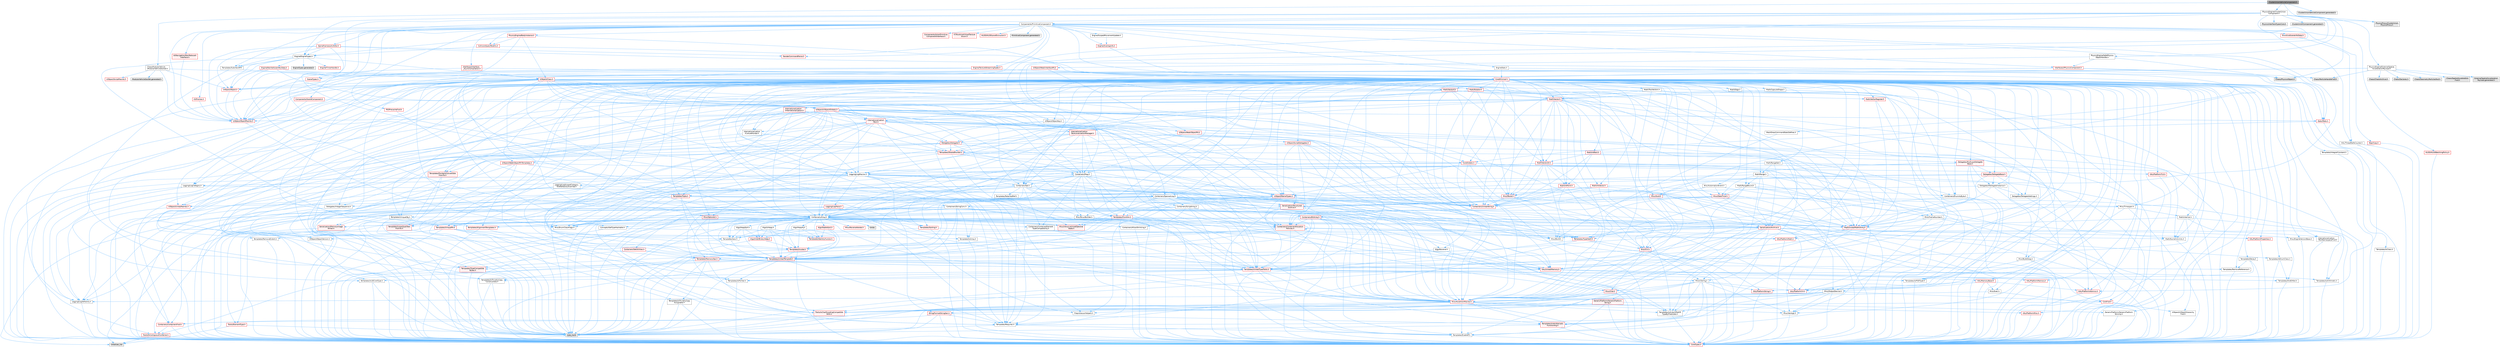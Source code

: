 digraph "ClusterUnionVehicleComponent.h"
{
 // INTERACTIVE_SVG=YES
 // LATEX_PDF_SIZE
  bgcolor="transparent";
  edge [fontname=Helvetica,fontsize=10,labelfontname=Helvetica,labelfontsize=10];
  node [fontname=Helvetica,fontsize=10,shape=box,height=0.2,width=0.4];
  Node1 [id="Node000001",label="ClusterUnionVehicleComponent.h",height=0.2,width=0.4,color="gray40", fillcolor="grey60", style="filled", fontcolor="black",tooltip=" "];
  Node1 -> Node2 [id="edge1_Node000001_Node000002",color="steelblue1",style="solid",tooltip=" "];
  Node2 [id="Node000002",label="PhysicsEngine/ClusterUnion\lComponent.h",height=0.2,width=0.4,color="grey40", fillcolor="white", style="filled",URL="$d0/d16/ClusterUnionComponent_8h.html",tooltip=" "];
  Node2 -> Node3 [id="edge2_Node000002_Node000003",color="steelblue1",style="solid",tooltip=" "];
  Node3 [id="Node000003",label="Chaos/PhysicsObject.h",height=0.2,width=0.4,color="grey60", fillcolor="#E0E0E0", style="filled",tooltip=" "];
  Node2 -> Node4 [id="edge3_Node000002_Node000004",color="steelblue1",style="solid",tooltip=" "];
  Node4 [id="Node000004",label="Components/PrimitiveComponent.h",height=0.2,width=0.4,color="grey40", fillcolor="white", style="filled",URL="$df/d9f/PrimitiveComponent_8h.html",tooltip=" "];
  Node4 -> Node5 [id="edge4_Node000004_Node000005",color="steelblue1",style="solid",tooltip=" "];
  Node5 [id="Node000005",label="CoreMinimal.h",height=0.2,width=0.4,color="red", fillcolor="#FFF0F0", style="filled",URL="$d7/d67/CoreMinimal_8h.html",tooltip=" "];
  Node5 -> Node6 [id="edge5_Node000005_Node000006",color="steelblue1",style="solid",tooltip=" "];
  Node6 [id="Node000006",label="CoreTypes.h",height=0.2,width=0.4,color="red", fillcolor="#FFF0F0", style="filled",URL="$dc/dec/CoreTypes_8h.html",tooltip=" "];
  Node5 -> Node20 [id="edge6_Node000005_Node000020",color="steelblue1",style="solid",tooltip=" "];
  Node20 [id="Node000020",label="CoreFwd.h",height=0.2,width=0.4,color="red", fillcolor="#FFF0F0", style="filled",URL="$d1/d1e/CoreFwd_8h.html",tooltip=" "];
  Node20 -> Node6 [id="edge7_Node000020_Node000006",color="steelblue1",style="solid",tooltip=" "];
  Node20 -> Node21 [id="edge8_Node000020_Node000021",color="steelblue1",style="solid",tooltip=" "];
  Node21 [id="Node000021",label="Containers/ContainersFwd.h",height=0.2,width=0.4,color="red", fillcolor="#FFF0F0", style="filled",URL="$d4/d0a/ContainersFwd_8h.html",tooltip=" "];
  Node21 -> Node6 [id="edge9_Node000021_Node000006",color="steelblue1",style="solid",tooltip=" "];
  Node21 -> Node22 [id="edge10_Node000021_Node000022",color="steelblue1",style="solid",tooltip=" "];
  Node22 [id="Node000022",label="Traits/IsContiguousContainer.h",height=0.2,width=0.4,color="red", fillcolor="#FFF0F0", style="filled",URL="$d5/d3c/IsContiguousContainer_8h.html",tooltip=" "];
  Node22 -> Node6 [id="edge11_Node000022_Node000006",color="steelblue1",style="solid",tooltip=" "];
  Node22 -> Node24 [id="edge12_Node000022_Node000024",color="steelblue1",style="solid",tooltip=" "];
  Node24 [id="Node000024",label="initializer_list",height=0.2,width=0.4,color="grey60", fillcolor="#E0E0E0", style="filled",tooltip=" "];
  Node20 -> Node26 [id="edge13_Node000020_Node000026",color="steelblue1",style="solid",tooltip=" "];
  Node26 [id="Node000026",label="UObject/UObjectHierarchy\lFwd.h",height=0.2,width=0.4,color="grey40", fillcolor="white", style="filled",URL="$d3/d13/UObjectHierarchyFwd_8h.html",tooltip=" "];
  Node5 -> Node26 [id="edge14_Node000005_Node000026",color="steelblue1",style="solid",tooltip=" "];
  Node5 -> Node21 [id="edge15_Node000005_Node000021",color="steelblue1",style="solid",tooltip=" "];
  Node5 -> Node27 [id="edge16_Node000005_Node000027",color="steelblue1",style="solid",tooltip=" "];
  Node27 [id="Node000027",label="Misc/VarArgs.h",height=0.2,width=0.4,color="grey40", fillcolor="white", style="filled",URL="$d5/d6f/VarArgs_8h.html",tooltip=" "];
  Node27 -> Node6 [id="edge17_Node000027_Node000006",color="steelblue1",style="solid",tooltip=" "];
  Node5 -> Node28 [id="edge18_Node000005_Node000028",color="steelblue1",style="solid",tooltip=" "];
  Node28 [id="Node000028",label="Logging/LogVerbosity.h",height=0.2,width=0.4,color="grey40", fillcolor="white", style="filled",URL="$d2/d8f/LogVerbosity_8h.html",tooltip=" "];
  Node28 -> Node6 [id="edge19_Node000028_Node000006",color="steelblue1",style="solid",tooltip=" "];
  Node5 -> Node29 [id="edge20_Node000005_Node000029",color="steelblue1",style="solid",tooltip=" "];
  Node29 [id="Node000029",label="Misc/OutputDevice.h",height=0.2,width=0.4,color="grey40", fillcolor="white", style="filled",URL="$d7/d32/OutputDevice_8h.html",tooltip=" "];
  Node29 -> Node20 [id="edge21_Node000029_Node000020",color="steelblue1",style="solid",tooltip=" "];
  Node29 -> Node6 [id="edge22_Node000029_Node000006",color="steelblue1",style="solid",tooltip=" "];
  Node29 -> Node28 [id="edge23_Node000029_Node000028",color="steelblue1",style="solid",tooltip=" "];
  Node29 -> Node27 [id="edge24_Node000029_Node000027",color="steelblue1",style="solid",tooltip=" "];
  Node29 -> Node30 [id="edge25_Node000029_Node000030",color="steelblue1",style="solid",tooltip=" "];
  Node30 [id="Node000030",label="Templates/IsArrayOrRefOf\lTypeByPredicate.h",height=0.2,width=0.4,color="grey40", fillcolor="white", style="filled",URL="$d6/da1/IsArrayOrRefOfTypeByPredicate_8h.html",tooltip=" "];
  Node30 -> Node6 [id="edge26_Node000030_Node000006",color="steelblue1",style="solid",tooltip=" "];
  Node29 -> Node31 [id="edge27_Node000029_Node000031",color="steelblue1",style="solid",tooltip=" "];
  Node31 [id="Node000031",label="Templates/IsValidVariadic\lFunctionArg.h",height=0.2,width=0.4,color="red", fillcolor="#FFF0F0", style="filled",URL="$d0/dc8/IsValidVariadicFunctionArg_8h.html",tooltip=" "];
  Node31 -> Node6 [id="edge28_Node000031_Node000006",color="steelblue1",style="solid",tooltip=" "];
  Node31 -> Node10 [id="edge29_Node000031_Node000010",color="steelblue1",style="solid",tooltip=" "];
  Node10 [id="Node000010",label="type_traits",height=0.2,width=0.4,color="grey60", fillcolor="#E0E0E0", style="filled",tooltip=" "];
  Node29 -> Node33 [id="edge30_Node000029_Node000033",color="steelblue1",style="solid",tooltip=" "];
  Node33 [id="Node000033",label="Traits/IsCharEncodingCompatible\lWith.h",height=0.2,width=0.4,color="red", fillcolor="#FFF0F0", style="filled",URL="$df/dd1/IsCharEncodingCompatibleWith_8h.html",tooltip=" "];
  Node33 -> Node10 [id="edge31_Node000033_Node000010",color="steelblue1",style="solid",tooltip=" "];
  Node5 -> Node35 [id="edge32_Node000005_Node000035",color="steelblue1",style="solid",tooltip=" "];
  Node35 [id="Node000035",label="HAL/PlatformCrt.h",height=0.2,width=0.4,color="red", fillcolor="#FFF0F0", style="filled",URL="$d8/d75/PlatformCrt_8h.html",tooltip=" "];
  Node5 -> Node45 [id="edge33_Node000005_Node000045",color="steelblue1",style="solid",tooltip=" "];
  Node45 [id="Node000045",label="HAL/PlatformMisc.h",height=0.2,width=0.4,color="red", fillcolor="#FFF0F0", style="filled",URL="$d0/df5/PlatformMisc_8h.html",tooltip=" "];
  Node45 -> Node6 [id="edge34_Node000045_Node000006",color="steelblue1",style="solid",tooltip=" "];
  Node5 -> Node64 [id="edge35_Node000005_Node000064",color="steelblue1",style="solid",tooltip=" "];
  Node64 [id="Node000064",label="Misc/AssertionMacros.h",height=0.2,width=0.4,color="red", fillcolor="#FFF0F0", style="filled",URL="$d0/dfa/AssertionMacros_8h.html",tooltip=" "];
  Node64 -> Node6 [id="edge36_Node000064_Node000006",color="steelblue1",style="solid",tooltip=" "];
  Node64 -> Node45 [id="edge37_Node000064_Node000045",color="steelblue1",style="solid",tooltip=" "];
  Node64 -> Node11 [id="edge38_Node000064_Node000011",color="steelblue1",style="solid",tooltip=" "];
  Node11 [id="Node000011",label="PreprocessorHelpers.h",height=0.2,width=0.4,color="grey40", fillcolor="white", style="filled",URL="$db/ddb/PreprocessorHelpers_8h.html",tooltip=" "];
  Node64 -> Node65 [id="edge39_Node000064_Node000065",color="steelblue1",style="solid",tooltip=" "];
  Node65 [id="Node000065",label="Templates/EnableIf.h",height=0.2,width=0.4,color="grey40", fillcolor="white", style="filled",URL="$d7/d60/EnableIf_8h.html",tooltip=" "];
  Node65 -> Node6 [id="edge40_Node000065_Node000006",color="steelblue1",style="solid",tooltip=" "];
  Node64 -> Node30 [id="edge41_Node000064_Node000030",color="steelblue1",style="solid",tooltip=" "];
  Node64 -> Node31 [id="edge42_Node000064_Node000031",color="steelblue1",style="solid",tooltip=" "];
  Node64 -> Node33 [id="edge43_Node000064_Node000033",color="steelblue1",style="solid",tooltip=" "];
  Node64 -> Node27 [id="edge44_Node000064_Node000027",color="steelblue1",style="solid",tooltip=" "];
  Node64 -> Node66 [id="edge45_Node000064_Node000066",color="steelblue1",style="solid",tooltip=" "];
  Node66 [id="Node000066",label="String/FormatStringSan.h",height=0.2,width=0.4,color="red", fillcolor="#FFF0F0", style="filled",URL="$d3/d8b/FormatStringSan_8h.html",tooltip=" "];
  Node66 -> Node10 [id="edge46_Node000066_Node000010",color="steelblue1",style="solid",tooltip=" "];
  Node66 -> Node6 [id="edge47_Node000066_Node000006",color="steelblue1",style="solid",tooltip=" "];
  Node66 -> Node67 [id="edge48_Node000066_Node000067",color="steelblue1",style="solid",tooltip=" "];
  Node67 [id="Node000067",label="Templates/Requires.h",height=0.2,width=0.4,color="grey40", fillcolor="white", style="filled",URL="$dc/d96/Requires_8h.html",tooltip=" "];
  Node67 -> Node65 [id="edge49_Node000067_Node000065",color="steelblue1",style="solid",tooltip=" "];
  Node67 -> Node10 [id="edge50_Node000067_Node000010",color="steelblue1",style="solid",tooltip=" "];
  Node66 -> Node31 [id="edge51_Node000066_Node000031",color="steelblue1",style="solid",tooltip=" "];
  Node66 -> Node21 [id="edge52_Node000066_Node000021",color="steelblue1",style="solid",tooltip=" "];
  Node5 -> Node73 [id="edge53_Node000005_Node000073",color="steelblue1",style="solid",tooltip=" "];
  Node73 [id="Node000073",label="Templates/IsPointer.h",height=0.2,width=0.4,color="grey40", fillcolor="white", style="filled",URL="$d7/d05/IsPointer_8h.html",tooltip=" "];
  Node73 -> Node6 [id="edge54_Node000073_Node000006",color="steelblue1",style="solid",tooltip=" "];
  Node5 -> Node74 [id="edge55_Node000005_Node000074",color="steelblue1",style="solid",tooltip=" "];
  Node74 [id="Node000074",label="HAL/PlatformMemory.h",height=0.2,width=0.4,color="red", fillcolor="#FFF0F0", style="filled",URL="$de/d68/PlatformMemory_8h.html",tooltip=" "];
  Node74 -> Node6 [id="edge56_Node000074_Node000006",color="steelblue1",style="solid",tooltip=" "];
  Node5 -> Node57 [id="edge57_Node000005_Node000057",color="steelblue1",style="solid",tooltip=" "];
  Node57 [id="Node000057",label="HAL/PlatformAtomics.h",height=0.2,width=0.4,color="red", fillcolor="#FFF0F0", style="filled",URL="$d3/d36/PlatformAtomics_8h.html",tooltip=" "];
  Node57 -> Node6 [id="edge58_Node000057_Node000006",color="steelblue1",style="solid",tooltip=" "];
  Node5 -> Node79 [id="edge59_Node000005_Node000079",color="steelblue1",style="solid",tooltip=" "];
  Node79 [id="Node000079",label="Misc/Exec.h",height=0.2,width=0.4,color="grey40", fillcolor="white", style="filled",URL="$de/ddb/Exec_8h.html",tooltip=" "];
  Node79 -> Node6 [id="edge60_Node000079_Node000006",color="steelblue1",style="solid",tooltip=" "];
  Node79 -> Node64 [id="edge61_Node000079_Node000064",color="steelblue1",style="solid",tooltip=" "];
  Node5 -> Node80 [id="edge62_Node000005_Node000080",color="steelblue1",style="solid",tooltip=" "];
  Node80 [id="Node000080",label="HAL/MemoryBase.h",height=0.2,width=0.4,color="red", fillcolor="#FFF0F0", style="filled",URL="$d6/d9f/MemoryBase_8h.html",tooltip=" "];
  Node80 -> Node6 [id="edge63_Node000080_Node000006",color="steelblue1",style="solid",tooltip=" "];
  Node80 -> Node57 [id="edge64_Node000080_Node000057",color="steelblue1",style="solid",tooltip=" "];
  Node80 -> Node35 [id="edge65_Node000080_Node000035",color="steelblue1",style="solid",tooltip=" "];
  Node80 -> Node79 [id="edge66_Node000080_Node000079",color="steelblue1",style="solid",tooltip=" "];
  Node80 -> Node29 [id="edge67_Node000080_Node000029",color="steelblue1",style="solid",tooltip=" "];
  Node5 -> Node90 [id="edge68_Node000005_Node000090",color="steelblue1",style="solid",tooltip=" "];
  Node90 [id="Node000090",label="HAL/UnrealMemory.h",height=0.2,width=0.4,color="red", fillcolor="#FFF0F0", style="filled",URL="$d9/d96/UnrealMemory_8h.html",tooltip=" "];
  Node90 -> Node6 [id="edge69_Node000090_Node000006",color="steelblue1",style="solid",tooltip=" "];
  Node90 -> Node80 [id="edge70_Node000090_Node000080",color="steelblue1",style="solid",tooltip=" "];
  Node90 -> Node74 [id="edge71_Node000090_Node000074",color="steelblue1",style="solid",tooltip=" "];
  Node90 -> Node73 [id="edge72_Node000090_Node000073",color="steelblue1",style="solid",tooltip=" "];
  Node5 -> Node92 [id="edge73_Node000005_Node000092",color="steelblue1",style="solid",tooltip=" "];
  Node92 [id="Node000092",label="Templates/IsArithmetic.h",height=0.2,width=0.4,color="grey40", fillcolor="white", style="filled",URL="$d2/d5d/IsArithmetic_8h.html",tooltip=" "];
  Node92 -> Node6 [id="edge74_Node000092_Node000006",color="steelblue1",style="solid",tooltip=" "];
  Node5 -> Node86 [id="edge75_Node000005_Node000086",color="steelblue1",style="solid",tooltip=" "];
  Node86 [id="Node000086",label="Templates/AndOrNot.h",height=0.2,width=0.4,color="grey40", fillcolor="white", style="filled",URL="$db/d0a/AndOrNot_8h.html",tooltip=" "];
  Node86 -> Node6 [id="edge76_Node000086_Node000006",color="steelblue1",style="solid",tooltip=" "];
  Node5 -> Node93 [id="edge77_Node000005_Node000093",color="steelblue1",style="solid",tooltip=" "];
  Node93 [id="Node000093",label="Templates/IsPODType.h",height=0.2,width=0.4,color="grey40", fillcolor="white", style="filled",URL="$d7/db1/IsPODType_8h.html",tooltip=" "];
  Node93 -> Node6 [id="edge78_Node000093_Node000006",color="steelblue1",style="solid",tooltip=" "];
  Node5 -> Node94 [id="edge79_Node000005_Node000094",color="steelblue1",style="solid",tooltip=" "];
  Node94 [id="Node000094",label="Templates/IsUECoreType.h",height=0.2,width=0.4,color="grey40", fillcolor="white", style="filled",URL="$d1/db8/IsUECoreType_8h.html",tooltip=" "];
  Node94 -> Node6 [id="edge80_Node000094_Node000006",color="steelblue1",style="solid",tooltip=" "];
  Node94 -> Node10 [id="edge81_Node000094_Node000010",color="steelblue1",style="solid",tooltip=" "];
  Node5 -> Node87 [id="edge82_Node000005_Node000087",color="steelblue1",style="solid",tooltip=" "];
  Node87 [id="Node000087",label="Templates/IsTriviallyCopy\lConstructible.h",height=0.2,width=0.4,color="grey40", fillcolor="white", style="filled",URL="$d3/d78/IsTriviallyCopyConstructible_8h.html",tooltip=" "];
  Node87 -> Node6 [id="edge83_Node000087_Node000006",color="steelblue1",style="solid",tooltip=" "];
  Node87 -> Node10 [id="edge84_Node000087_Node000010",color="steelblue1",style="solid",tooltip=" "];
  Node5 -> Node95 [id="edge85_Node000005_Node000095",color="steelblue1",style="solid",tooltip=" "];
  Node95 [id="Node000095",label="Templates/UnrealTypeTraits.h",height=0.2,width=0.4,color="red", fillcolor="#FFF0F0", style="filled",URL="$d2/d2d/UnrealTypeTraits_8h.html",tooltip=" "];
  Node95 -> Node6 [id="edge86_Node000095_Node000006",color="steelblue1",style="solid",tooltip=" "];
  Node95 -> Node73 [id="edge87_Node000095_Node000073",color="steelblue1",style="solid",tooltip=" "];
  Node95 -> Node64 [id="edge88_Node000095_Node000064",color="steelblue1",style="solid",tooltip=" "];
  Node95 -> Node86 [id="edge89_Node000095_Node000086",color="steelblue1",style="solid",tooltip=" "];
  Node95 -> Node65 [id="edge90_Node000095_Node000065",color="steelblue1",style="solid",tooltip=" "];
  Node95 -> Node92 [id="edge91_Node000095_Node000092",color="steelblue1",style="solid",tooltip=" "];
  Node95 -> Node93 [id="edge92_Node000095_Node000093",color="steelblue1",style="solid",tooltip=" "];
  Node95 -> Node94 [id="edge93_Node000095_Node000094",color="steelblue1",style="solid",tooltip=" "];
  Node95 -> Node87 [id="edge94_Node000095_Node000087",color="steelblue1",style="solid",tooltip=" "];
  Node5 -> Node65 [id="edge95_Node000005_Node000065",color="steelblue1",style="solid",tooltip=" "];
  Node5 -> Node97 [id="edge96_Node000005_Node000097",color="steelblue1",style="solid",tooltip=" "];
  Node97 [id="Node000097",label="Templates/RemoveReference.h",height=0.2,width=0.4,color="grey40", fillcolor="white", style="filled",URL="$da/dbe/RemoveReference_8h.html",tooltip=" "];
  Node97 -> Node6 [id="edge97_Node000097_Node000006",color="steelblue1",style="solid",tooltip=" "];
  Node5 -> Node98 [id="edge98_Node000005_Node000098",color="steelblue1",style="solid",tooltip=" "];
  Node98 [id="Node000098",label="Templates/IntegralConstant.h",height=0.2,width=0.4,color="grey40", fillcolor="white", style="filled",URL="$db/d1b/IntegralConstant_8h.html",tooltip=" "];
  Node98 -> Node6 [id="edge99_Node000098_Node000006",color="steelblue1",style="solid",tooltip=" "];
  Node5 -> Node99 [id="edge100_Node000005_Node000099",color="steelblue1",style="solid",tooltip=" "];
  Node99 [id="Node000099",label="Templates/IsClass.h",height=0.2,width=0.4,color="grey40", fillcolor="white", style="filled",URL="$db/dcb/IsClass_8h.html",tooltip=" "];
  Node99 -> Node6 [id="edge101_Node000099_Node000006",color="steelblue1",style="solid",tooltip=" "];
  Node5 -> Node100 [id="edge102_Node000005_Node000100",color="steelblue1",style="solid",tooltip=" "];
  Node100 [id="Node000100",label="Templates/TypeCompatible\lBytes.h",height=0.2,width=0.4,color="red", fillcolor="#FFF0F0", style="filled",URL="$df/d0a/TypeCompatibleBytes_8h.html",tooltip=" "];
  Node100 -> Node6 [id="edge103_Node000100_Node000006",color="steelblue1",style="solid",tooltip=" "];
  Node100 -> Node10 [id="edge104_Node000100_Node000010",color="steelblue1",style="solid",tooltip=" "];
  Node5 -> Node22 [id="edge105_Node000005_Node000022",color="steelblue1",style="solid",tooltip=" "];
  Node5 -> Node101 [id="edge106_Node000005_Node000101",color="steelblue1",style="solid",tooltip=" "];
  Node101 [id="Node000101",label="Templates/UnrealTemplate.h",height=0.2,width=0.4,color="red", fillcolor="#FFF0F0", style="filled",URL="$d4/d24/UnrealTemplate_8h.html",tooltip=" "];
  Node101 -> Node6 [id="edge107_Node000101_Node000006",color="steelblue1",style="solid",tooltip=" "];
  Node101 -> Node73 [id="edge108_Node000101_Node000073",color="steelblue1",style="solid",tooltip=" "];
  Node101 -> Node90 [id="edge109_Node000101_Node000090",color="steelblue1",style="solid",tooltip=" "];
  Node101 -> Node95 [id="edge110_Node000101_Node000095",color="steelblue1",style="solid",tooltip=" "];
  Node101 -> Node97 [id="edge111_Node000101_Node000097",color="steelblue1",style="solid",tooltip=" "];
  Node101 -> Node67 [id="edge112_Node000101_Node000067",color="steelblue1",style="solid",tooltip=" "];
  Node101 -> Node100 [id="edge113_Node000101_Node000100",color="steelblue1",style="solid",tooltip=" "];
  Node101 -> Node22 [id="edge114_Node000101_Node000022",color="steelblue1",style="solid",tooltip=" "];
  Node101 -> Node10 [id="edge115_Node000101_Node000010",color="steelblue1",style="solid",tooltip=" "];
  Node5 -> Node50 [id="edge116_Node000005_Node000050",color="steelblue1",style="solid",tooltip=" "];
  Node50 [id="Node000050",label="Math/NumericLimits.h",height=0.2,width=0.4,color="grey40", fillcolor="white", style="filled",URL="$df/d1b/NumericLimits_8h.html",tooltip=" "];
  Node50 -> Node6 [id="edge117_Node000050_Node000006",color="steelblue1",style="solid",tooltip=" "];
  Node5 -> Node105 [id="edge118_Node000005_Node000105",color="steelblue1",style="solid",tooltip=" "];
  Node105 [id="Node000105",label="HAL/PlatformMath.h",height=0.2,width=0.4,color="red", fillcolor="#FFF0F0", style="filled",URL="$dc/d53/PlatformMath_8h.html",tooltip=" "];
  Node105 -> Node6 [id="edge119_Node000105_Node000006",color="steelblue1",style="solid",tooltip=" "];
  Node5 -> Node88 [id="edge120_Node000005_Node000088",color="steelblue1",style="solid",tooltip=" "];
  Node88 [id="Node000088",label="Templates/IsTriviallyCopy\lAssignable.h",height=0.2,width=0.4,color="grey40", fillcolor="white", style="filled",URL="$d2/df2/IsTriviallyCopyAssignable_8h.html",tooltip=" "];
  Node88 -> Node6 [id="edge121_Node000088_Node000006",color="steelblue1",style="solid",tooltip=" "];
  Node88 -> Node10 [id="edge122_Node000088_Node000010",color="steelblue1",style="solid",tooltip=" "];
  Node5 -> Node113 [id="edge123_Node000005_Node000113",color="steelblue1",style="solid",tooltip=" "];
  Node113 [id="Node000113",label="Templates/MemoryOps.h",height=0.2,width=0.4,color="red", fillcolor="#FFF0F0", style="filled",URL="$db/dea/MemoryOps_8h.html",tooltip=" "];
  Node113 -> Node6 [id="edge124_Node000113_Node000006",color="steelblue1",style="solid",tooltip=" "];
  Node113 -> Node90 [id="edge125_Node000113_Node000090",color="steelblue1",style="solid",tooltip=" "];
  Node113 -> Node88 [id="edge126_Node000113_Node000088",color="steelblue1",style="solid",tooltip=" "];
  Node113 -> Node87 [id="edge127_Node000113_Node000087",color="steelblue1",style="solid",tooltip=" "];
  Node113 -> Node67 [id="edge128_Node000113_Node000067",color="steelblue1",style="solid",tooltip=" "];
  Node113 -> Node95 [id="edge129_Node000113_Node000095",color="steelblue1",style="solid",tooltip=" "];
  Node113 -> Node10 [id="edge130_Node000113_Node000010",color="steelblue1",style="solid",tooltip=" "];
  Node5 -> Node114 [id="edge131_Node000005_Node000114",color="steelblue1",style="solid",tooltip=" "];
  Node114 [id="Node000114",label="Containers/ContainerAllocation\lPolicies.h",height=0.2,width=0.4,color="red", fillcolor="#FFF0F0", style="filled",URL="$d7/dff/ContainerAllocationPolicies_8h.html",tooltip=" "];
  Node114 -> Node6 [id="edge132_Node000114_Node000006",color="steelblue1",style="solid",tooltip=" "];
  Node114 -> Node114 [id="edge133_Node000114_Node000114",color="steelblue1",style="solid",tooltip=" "];
  Node114 -> Node105 [id="edge134_Node000114_Node000105",color="steelblue1",style="solid",tooltip=" "];
  Node114 -> Node90 [id="edge135_Node000114_Node000090",color="steelblue1",style="solid",tooltip=" "];
  Node114 -> Node50 [id="edge136_Node000114_Node000050",color="steelblue1",style="solid",tooltip=" "];
  Node114 -> Node64 [id="edge137_Node000114_Node000064",color="steelblue1",style="solid",tooltip=" "];
  Node114 -> Node113 [id="edge138_Node000114_Node000113",color="steelblue1",style="solid",tooltip=" "];
  Node114 -> Node100 [id="edge139_Node000114_Node000100",color="steelblue1",style="solid",tooltip=" "];
  Node114 -> Node10 [id="edge140_Node000114_Node000010",color="steelblue1",style="solid",tooltip=" "];
  Node5 -> Node117 [id="edge141_Node000005_Node000117",color="steelblue1",style="solid",tooltip=" "];
  Node117 [id="Node000117",label="Templates/IsEnumClass.h",height=0.2,width=0.4,color="grey40", fillcolor="white", style="filled",URL="$d7/d15/IsEnumClass_8h.html",tooltip=" "];
  Node117 -> Node6 [id="edge142_Node000117_Node000006",color="steelblue1",style="solid",tooltip=" "];
  Node117 -> Node86 [id="edge143_Node000117_Node000086",color="steelblue1",style="solid",tooltip=" "];
  Node5 -> Node118 [id="edge144_Node000005_Node000118",color="steelblue1",style="solid",tooltip=" "];
  Node118 [id="Node000118",label="HAL/PlatformProperties.h",height=0.2,width=0.4,color="red", fillcolor="#FFF0F0", style="filled",URL="$d9/db0/PlatformProperties_8h.html",tooltip=" "];
  Node118 -> Node6 [id="edge145_Node000118_Node000006",color="steelblue1",style="solid",tooltip=" "];
  Node5 -> Node121 [id="edge146_Node000005_Node000121",color="steelblue1",style="solid",tooltip=" "];
  Node121 [id="Node000121",label="Misc/EngineVersionBase.h",height=0.2,width=0.4,color="grey40", fillcolor="white", style="filled",URL="$d5/d2b/EngineVersionBase_8h.html",tooltip=" "];
  Node121 -> Node6 [id="edge147_Node000121_Node000006",color="steelblue1",style="solid",tooltip=" "];
  Node5 -> Node122 [id="edge148_Node000005_Node000122",color="steelblue1",style="solid",tooltip=" "];
  Node122 [id="Node000122",label="Internationalization\l/TextNamespaceFwd.h",height=0.2,width=0.4,color="grey40", fillcolor="white", style="filled",URL="$d8/d97/TextNamespaceFwd_8h.html",tooltip=" "];
  Node122 -> Node6 [id="edge149_Node000122_Node000006",color="steelblue1",style="solid",tooltip=" "];
  Node5 -> Node123 [id="edge150_Node000005_Node000123",color="steelblue1",style="solid",tooltip=" "];
  Node123 [id="Node000123",label="Serialization/Archive.h",height=0.2,width=0.4,color="red", fillcolor="#FFF0F0", style="filled",URL="$d7/d3b/Archive_8h.html",tooltip=" "];
  Node123 -> Node20 [id="edge151_Node000123_Node000020",color="steelblue1",style="solid",tooltip=" "];
  Node123 -> Node6 [id="edge152_Node000123_Node000006",color="steelblue1",style="solid",tooltip=" "];
  Node123 -> Node118 [id="edge153_Node000123_Node000118",color="steelblue1",style="solid",tooltip=" "];
  Node123 -> Node122 [id="edge154_Node000123_Node000122",color="steelblue1",style="solid",tooltip=" "];
  Node123 -> Node64 [id="edge155_Node000123_Node000064",color="steelblue1",style="solid",tooltip=" "];
  Node123 -> Node8 [id="edge156_Node000123_Node000008",color="steelblue1",style="solid",tooltip=" "];
  Node8 [id="Node000008",label="Misc/Build.h",height=0.2,width=0.4,color="grey40", fillcolor="white", style="filled",URL="$d3/dbb/Build_8h.html",tooltip=" "];
  Node123 -> Node121 [id="edge157_Node000123_Node000121",color="steelblue1",style="solid",tooltip=" "];
  Node123 -> Node27 [id="edge158_Node000123_Node000027",color="steelblue1",style="solid",tooltip=" "];
  Node123 -> Node65 [id="edge159_Node000123_Node000065",color="steelblue1",style="solid",tooltip=" "];
  Node123 -> Node30 [id="edge160_Node000123_Node000030",color="steelblue1",style="solid",tooltip=" "];
  Node123 -> Node117 [id="edge161_Node000123_Node000117",color="steelblue1",style="solid",tooltip=" "];
  Node123 -> Node31 [id="edge162_Node000123_Node000031",color="steelblue1",style="solid",tooltip=" "];
  Node123 -> Node101 [id="edge163_Node000123_Node000101",color="steelblue1",style="solid",tooltip=" "];
  Node123 -> Node33 [id="edge164_Node000123_Node000033",color="steelblue1",style="solid",tooltip=" "];
  Node123 -> Node126 [id="edge165_Node000123_Node000126",color="steelblue1",style="solid",tooltip=" "];
  Node126 [id="Node000126",label="UObject/ObjectVersion.h",height=0.2,width=0.4,color="grey40", fillcolor="white", style="filled",URL="$da/d63/ObjectVersion_8h.html",tooltip=" "];
  Node126 -> Node6 [id="edge166_Node000126_Node000006",color="steelblue1",style="solid",tooltip=" "];
  Node5 -> Node127 [id="edge167_Node000005_Node000127",color="steelblue1",style="solid",tooltip=" "];
  Node127 [id="Node000127",label="Templates/Less.h",height=0.2,width=0.4,color="grey40", fillcolor="white", style="filled",URL="$de/dc8/Less_8h.html",tooltip=" "];
  Node127 -> Node6 [id="edge168_Node000127_Node000006",color="steelblue1",style="solid",tooltip=" "];
  Node127 -> Node101 [id="edge169_Node000127_Node000101",color="steelblue1",style="solid",tooltip=" "];
  Node5 -> Node128 [id="edge170_Node000005_Node000128",color="steelblue1",style="solid",tooltip=" "];
  Node128 [id="Node000128",label="Templates/Sorting.h",height=0.2,width=0.4,color="red", fillcolor="#FFF0F0", style="filled",URL="$d3/d9e/Sorting_8h.html",tooltip=" "];
  Node128 -> Node6 [id="edge171_Node000128_Node000006",color="steelblue1",style="solid",tooltip=" "];
  Node128 -> Node105 [id="edge172_Node000128_Node000105",color="steelblue1",style="solid",tooltip=" "];
  Node128 -> Node127 [id="edge173_Node000128_Node000127",color="steelblue1",style="solid",tooltip=" "];
  Node5 -> Node139 [id="edge174_Node000005_Node000139",color="steelblue1",style="solid",tooltip=" "];
  Node139 [id="Node000139",label="Misc/Char.h",height=0.2,width=0.4,color="red", fillcolor="#FFF0F0", style="filled",URL="$d0/d58/Char_8h.html",tooltip=" "];
  Node139 -> Node6 [id="edge175_Node000139_Node000006",color="steelblue1",style="solid",tooltip=" "];
  Node139 -> Node10 [id="edge176_Node000139_Node000010",color="steelblue1",style="solid",tooltip=" "];
  Node5 -> Node142 [id="edge177_Node000005_Node000142",color="steelblue1",style="solid",tooltip=" "];
  Node142 [id="Node000142",label="GenericPlatform/GenericPlatform\lStricmp.h",height=0.2,width=0.4,color="grey40", fillcolor="white", style="filled",URL="$d2/d86/GenericPlatformStricmp_8h.html",tooltip=" "];
  Node142 -> Node6 [id="edge178_Node000142_Node000006",color="steelblue1",style="solid",tooltip=" "];
  Node5 -> Node143 [id="edge179_Node000005_Node000143",color="steelblue1",style="solid",tooltip=" "];
  Node143 [id="Node000143",label="GenericPlatform/GenericPlatform\lString.h",height=0.2,width=0.4,color="red", fillcolor="#FFF0F0", style="filled",URL="$dd/d20/GenericPlatformString_8h.html",tooltip=" "];
  Node143 -> Node6 [id="edge180_Node000143_Node000006",color="steelblue1",style="solid",tooltip=" "];
  Node143 -> Node142 [id="edge181_Node000143_Node000142",color="steelblue1",style="solid",tooltip=" "];
  Node143 -> Node65 [id="edge182_Node000143_Node000065",color="steelblue1",style="solid",tooltip=" "];
  Node143 -> Node33 [id="edge183_Node000143_Node000033",color="steelblue1",style="solid",tooltip=" "];
  Node143 -> Node10 [id="edge184_Node000143_Node000010",color="steelblue1",style="solid",tooltip=" "];
  Node5 -> Node76 [id="edge185_Node000005_Node000076",color="steelblue1",style="solid",tooltip=" "];
  Node76 [id="Node000076",label="HAL/PlatformString.h",height=0.2,width=0.4,color="red", fillcolor="#FFF0F0", style="filled",URL="$db/db5/PlatformString_8h.html",tooltip=" "];
  Node76 -> Node6 [id="edge186_Node000076_Node000006",color="steelblue1",style="solid",tooltip=" "];
  Node5 -> Node146 [id="edge187_Node000005_Node000146",color="steelblue1",style="solid",tooltip=" "];
  Node146 [id="Node000146",label="Misc/CString.h",height=0.2,width=0.4,color="grey40", fillcolor="white", style="filled",URL="$d2/d49/CString_8h.html",tooltip=" "];
  Node146 -> Node6 [id="edge188_Node000146_Node000006",color="steelblue1",style="solid",tooltip=" "];
  Node146 -> Node35 [id="edge189_Node000146_Node000035",color="steelblue1",style="solid",tooltip=" "];
  Node146 -> Node76 [id="edge190_Node000146_Node000076",color="steelblue1",style="solid",tooltip=" "];
  Node146 -> Node64 [id="edge191_Node000146_Node000064",color="steelblue1",style="solid",tooltip=" "];
  Node146 -> Node139 [id="edge192_Node000146_Node000139",color="steelblue1",style="solid",tooltip=" "];
  Node146 -> Node27 [id="edge193_Node000146_Node000027",color="steelblue1",style="solid",tooltip=" "];
  Node146 -> Node30 [id="edge194_Node000146_Node000030",color="steelblue1",style="solid",tooltip=" "];
  Node146 -> Node31 [id="edge195_Node000146_Node000031",color="steelblue1",style="solid",tooltip=" "];
  Node146 -> Node33 [id="edge196_Node000146_Node000033",color="steelblue1",style="solid",tooltip=" "];
  Node5 -> Node147 [id="edge197_Node000005_Node000147",color="steelblue1",style="solid",tooltip=" "];
  Node147 [id="Node000147",label="Misc/Crc.h",height=0.2,width=0.4,color="red", fillcolor="#FFF0F0", style="filled",URL="$d4/dd2/Crc_8h.html",tooltip=" "];
  Node147 -> Node6 [id="edge198_Node000147_Node000006",color="steelblue1",style="solid",tooltip=" "];
  Node147 -> Node76 [id="edge199_Node000147_Node000076",color="steelblue1",style="solid",tooltip=" "];
  Node147 -> Node64 [id="edge200_Node000147_Node000064",color="steelblue1",style="solid",tooltip=" "];
  Node147 -> Node146 [id="edge201_Node000147_Node000146",color="steelblue1",style="solid",tooltip=" "];
  Node147 -> Node139 [id="edge202_Node000147_Node000139",color="steelblue1",style="solid",tooltip=" "];
  Node147 -> Node95 [id="edge203_Node000147_Node000095",color="steelblue1",style="solid",tooltip=" "];
  Node5 -> Node138 [id="edge204_Node000005_Node000138",color="steelblue1",style="solid",tooltip=" "];
  Node138 [id="Node000138",label="Math/UnrealMathUtility.h",height=0.2,width=0.4,color="red", fillcolor="#FFF0F0", style="filled",URL="$db/db8/UnrealMathUtility_8h.html",tooltip=" "];
  Node138 -> Node6 [id="edge205_Node000138_Node000006",color="steelblue1",style="solid",tooltip=" "];
  Node138 -> Node64 [id="edge206_Node000138_Node000064",color="steelblue1",style="solid",tooltip=" "];
  Node138 -> Node105 [id="edge207_Node000138_Node000105",color="steelblue1",style="solid",tooltip=" "];
  Node138 -> Node67 [id="edge208_Node000138_Node000067",color="steelblue1",style="solid",tooltip=" "];
  Node5 -> Node148 [id="edge209_Node000005_Node000148",color="steelblue1",style="solid",tooltip=" "];
  Node148 [id="Node000148",label="Containers/UnrealString.h",height=0.2,width=0.4,color="red", fillcolor="#FFF0F0", style="filled",URL="$d5/dba/UnrealString_8h.html",tooltip=" "];
  Node5 -> Node152 [id="edge210_Node000005_Node000152",color="steelblue1",style="solid",tooltip=" "];
  Node152 [id="Node000152",label="Containers/Array.h",height=0.2,width=0.4,color="grey40", fillcolor="white", style="filled",URL="$df/dd0/Array_8h.html",tooltip=" "];
  Node152 -> Node6 [id="edge211_Node000152_Node000006",color="steelblue1",style="solid",tooltip=" "];
  Node152 -> Node64 [id="edge212_Node000152_Node000064",color="steelblue1",style="solid",tooltip=" "];
  Node152 -> Node153 [id="edge213_Node000152_Node000153",color="steelblue1",style="solid",tooltip=" "];
  Node153 [id="Node000153",label="Misc/IntrusiveUnsetOptional\lState.h",height=0.2,width=0.4,color="red", fillcolor="#FFF0F0", style="filled",URL="$d2/d0a/IntrusiveUnsetOptionalState_8h.html",tooltip=" "];
  Node152 -> Node155 [id="edge214_Node000152_Node000155",color="steelblue1",style="solid",tooltip=" "];
  Node155 [id="Node000155",label="Misc/ReverseIterate.h",height=0.2,width=0.4,color="red", fillcolor="#FFF0F0", style="filled",URL="$db/de3/ReverseIterate_8h.html",tooltip=" "];
  Node152 -> Node90 [id="edge215_Node000152_Node000090",color="steelblue1",style="solid",tooltip=" "];
  Node152 -> Node95 [id="edge216_Node000152_Node000095",color="steelblue1",style="solid",tooltip=" "];
  Node152 -> Node101 [id="edge217_Node000152_Node000101",color="steelblue1",style="solid",tooltip=" "];
  Node152 -> Node157 [id="edge218_Node000152_Node000157",color="steelblue1",style="solid",tooltip=" "];
  Node157 [id="Node000157",label="Containers/AllowShrinking.h",height=0.2,width=0.4,color="grey40", fillcolor="white", style="filled",URL="$d7/d1a/AllowShrinking_8h.html",tooltip=" "];
  Node157 -> Node6 [id="edge219_Node000157_Node000006",color="steelblue1",style="solid",tooltip=" "];
  Node152 -> Node114 [id="edge220_Node000152_Node000114",color="steelblue1",style="solid",tooltip=" "];
  Node152 -> Node158 [id="edge221_Node000152_Node000158",color="steelblue1",style="solid",tooltip=" "];
  Node158 [id="Node000158",label="Containers/ContainerElement\lTypeCompatibility.h",height=0.2,width=0.4,color="grey40", fillcolor="white", style="filled",URL="$df/ddf/ContainerElementTypeCompatibility_8h.html",tooltip=" "];
  Node158 -> Node6 [id="edge222_Node000158_Node000006",color="steelblue1",style="solid",tooltip=" "];
  Node158 -> Node95 [id="edge223_Node000158_Node000095",color="steelblue1",style="solid",tooltip=" "];
  Node152 -> Node123 [id="edge224_Node000152_Node000123",color="steelblue1",style="solid",tooltip=" "];
  Node152 -> Node159 [id="edge225_Node000152_Node000159",color="steelblue1",style="solid",tooltip=" "];
  Node159 [id="Node000159",label="Serialization/MemoryImage\lWriter.h",height=0.2,width=0.4,color="red", fillcolor="#FFF0F0", style="filled",URL="$d0/d08/MemoryImageWriter_8h.html",tooltip=" "];
  Node159 -> Node6 [id="edge226_Node000159_Node000006",color="steelblue1",style="solid",tooltip=" "];
  Node152 -> Node168 [id="edge227_Node000152_Node000168",color="steelblue1",style="solid",tooltip=" "];
  Node168 [id="Node000168",label="Algo/Heapify.h",height=0.2,width=0.4,color="grey40", fillcolor="white", style="filled",URL="$d0/d2a/Heapify_8h.html",tooltip=" "];
  Node168 -> Node135 [id="edge228_Node000168_Node000135",color="steelblue1",style="solid",tooltip=" "];
  Node135 [id="Node000135",label="Algo/Impl/BinaryHeap.h",height=0.2,width=0.4,color="red", fillcolor="#FFF0F0", style="filled",URL="$d7/da3/Algo_2Impl_2BinaryHeap_8h.html",tooltip=" "];
  Node135 -> Node131 [id="edge229_Node000135_Node000131",color="steelblue1",style="solid",tooltip=" "];
  Node131 [id="Node000131",label="Templates/Invoke.h",height=0.2,width=0.4,color="red", fillcolor="#FFF0F0", style="filled",URL="$d7/deb/Invoke_8h.html",tooltip=" "];
  Node131 -> Node6 [id="edge230_Node000131_Node000006",color="steelblue1",style="solid",tooltip=" "];
  Node131 -> Node101 [id="edge231_Node000131_Node000101",color="steelblue1",style="solid",tooltip=" "];
  Node131 -> Node10 [id="edge232_Node000131_Node000010",color="steelblue1",style="solid",tooltip=" "];
  Node135 -> Node10 [id="edge233_Node000135_Node000010",color="steelblue1",style="solid",tooltip=" "];
  Node168 -> Node130 [id="edge234_Node000168_Node000130",color="steelblue1",style="solid",tooltip=" "];
  Node130 [id="Node000130",label="Templates/IdentityFunctor.h",height=0.2,width=0.4,color="red", fillcolor="#FFF0F0", style="filled",URL="$d7/d2e/IdentityFunctor_8h.html",tooltip=" "];
  Node168 -> Node131 [id="edge235_Node000168_Node000131",color="steelblue1",style="solid",tooltip=" "];
  Node168 -> Node127 [id="edge236_Node000168_Node000127",color="steelblue1",style="solid",tooltip=" "];
  Node168 -> Node101 [id="edge237_Node000168_Node000101",color="steelblue1",style="solid",tooltip=" "];
  Node152 -> Node169 [id="edge238_Node000152_Node000169",color="steelblue1",style="solid",tooltip=" "];
  Node169 [id="Node000169",label="Algo/HeapSort.h",height=0.2,width=0.4,color="grey40", fillcolor="white", style="filled",URL="$d3/d92/HeapSort_8h.html",tooltip=" "];
  Node169 -> Node135 [id="edge239_Node000169_Node000135",color="steelblue1",style="solid",tooltip=" "];
  Node169 -> Node130 [id="edge240_Node000169_Node000130",color="steelblue1",style="solid",tooltip=" "];
  Node169 -> Node127 [id="edge241_Node000169_Node000127",color="steelblue1",style="solid",tooltip=" "];
  Node169 -> Node101 [id="edge242_Node000169_Node000101",color="steelblue1",style="solid",tooltip=" "];
  Node152 -> Node170 [id="edge243_Node000152_Node000170",color="steelblue1",style="solid",tooltip=" "];
  Node170 [id="Node000170",label="Algo/IsHeap.h",height=0.2,width=0.4,color="grey40", fillcolor="white", style="filled",URL="$de/d32/IsHeap_8h.html",tooltip=" "];
  Node170 -> Node135 [id="edge244_Node000170_Node000135",color="steelblue1",style="solid",tooltip=" "];
  Node170 -> Node130 [id="edge245_Node000170_Node000130",color="steelblue1",style="solid",tooltip=" "];
  Node170 -> Node131 [id="edge246_Node000170_Node000131",color="steelblue1",style="solid",tooltip=" "];
  Node170 -> Node127 [id="edge247_Node000170_Node000127",color="steelblue1",style="solid",tooltip=" "];
  Node170 -> Node101 [id="edge248_Node000170_Node000101",color="steelblue1",style="solid",tooltip=" "];
  Node152 -> Node135 [id="edge249_Node000152_Node000135",color="steelblue1",style="solid",tooltip=" "];
  Node152 -> Node171 [id="edge250_Node000152_Node000171",color="steelblue1",style="solid",tooltip=" "];
  Node171 [id="Node000171",label="Algo/StableSort.h",height=0.2,width=0.4,color="red", fillcolor="#FFF0F0", style="filled",URL="$d7/d3c/StableSort_8h.html",tooltip=" "];
  Node171 -> Node130 [id="edge251_Node000171_Node000130",color="steelblue1",style="solid",tooltip=" "];
  Node171 -> Node131 [id="edge252_Node000171_Node000131",color="steelblue1",style="solid",tooltip=" "];
  Node171 -> Node127 [id="edge253_Node000171_Node000127",color="steelblue1",style="solid",tooltip=" "];
  Node171 -> Node101 [id="edge254_Node000171_Node000101",color="steelblue1",style="solid",tooltip=" "];
  Node152 -> Node173 [id="edge255_Node000152_Node000173",color="steelblue1",style="solid",tooltip=" "];
  Node173 [id="Node000173",label="Concepts/GetTypeHashable.h",height=0.2,width=0.4,color="grey40", fillcolor="white", style="filled",URL="$d3/da2/GetTypeHashable_8h.html",tooltip=" "];
  Node173 -> Node6 [id="edge256_Node000173_Node000006",color="steelblue1",style="solid",tooltip=" "];
  Node173 -> Node164 [id="edge257_Node000173_Node000164",color="steelblue1",style="solid",tooltip=" "];
  Node164 [id="Node000164",label="Templates/TypeHash.h",height=0.2,width=0.4,color="red", fillcolor="#FFF0F0", style="filled",URL="$d1/d62/TypeHash_8h.html",tooltip=" "];
  Node164 -> Node6 [id="edge258_Node000164_Node000006",color="steelblue1",style="solid",tooltip=" "];
  Node164 -> Node67 [id="edge259_Node000164_Node000067",color="steelblue1",style="solid",tooltip=" "];
  Node164 -> Node147 [id="edge260_Node000164_Node000147",color="steelblue1",style="solid",tooltip=" "];
  Node164 -> Node10 [id="edge261_Node000164_Node000010",color="steelblue1",style="solid",tooltip=" "];
  Node152 -> Node130 [id="edge262_Node000152_Node000130",color="steelblue1",style="solid",tooltip=" "];
  Node152 -> Node131 [id="edge263_Node000152_Node000131",color="steelblue1",style="solid",tooltip=" "];
  Node152 -> Node127 [id="edge264_Node000152_Node000127",color="steelblue1",style="solid",tooltip=" "];
  Node152 -> Node174 [id="edge265_Node000152_Node000174",color="steelblue1",style="solid",tooltip=" "];
  Node174 [id="Node000174",label="Templates/LosesQualifiers\lFromTo.h",height=0.2,width=0.4,color="red", fillcolor="#FFF0F0", style="filled",URL="$d2/db3/LosesQualifiersFromTo_8h.html",tooltip=" "];
  Node174 -> Node10 [id="edge266_Node000174_Node000010",color="steelblue1",style="solid",tooltip=" "];
  Node152 -> Node67 [id="edge267_Node000152_Node000067",color="steelblue1",style="solid",tooltip=" "];
  Node152 -> Node128 [id="edge268_Node000152_Node000128",color="steelblue1",style="solid",tooltip=" "];
  Node152 -> Node175 [id="edge269_Node000152_Node000175",color="steelblue1",style="solid",tooltip=" "];
  Node175 [id="Node000175",label="Templates/AlignmentTemplates.h",height=0.2,width=0.4,color="red", fillcolor="#FFF0F0", style="filled",URL="$dd/d32/AlignmentTemplates_8h.html",tooltip=" "];
  Node175 -> Node6 [id="edge270_Node000175_Node000006",color="steelblue1",style="solid",tooltip=" "];
  Node175 -> Node73 [id="edge271_Node000175_Node000073",color="steelblue1",style="solid",tooltip=" "];
  Node152 -> Node48 [id="edge272_Node000152_Node000048",color="steelblue1",style="solid",tooltip=" "];
  Node48 [id="Node000048",label="Traits/ElementType.h",height=0.2,width=0.4,color="red", fillcolor="#FFF0F0", style="filled",URL="$d5/d4f/ElementType_8h.html",tooltip=" "];
  Node48 -> Node24 [id="edge273_Node000048_Node000024",color="steelblue1",style="solid",tooltip=" "];
  Node48 -> Node10 [id="edge274_Node000048_Node000010",color="steelblue1",style="solid",tooltip=" "];
  Node152 -> Node111 [id="edge275_Node000152_Node000111",color="steelblue1",style="solid",tooltip=" "];
  Node111 [id="Node000111",label="limits",height=0.2,width=0.4,color="grey60", fillcolor="#E0E0E0", style="filled",tooltip=" "];
  Node152 -> Node10 [id="edge276_Node000152_Node000010",color="steelblue1",style="solid",tooltip=" "];
  Node5 -> Node176 [id="edge277_Node000005_Node000176",color="steelblue1",style="solid",tooltip=" "];
  Node176 [id="Node000176",label="Misc/FrameNumber.h",height=0.2,width=0.4,color="grey40", fillcolor="white", style="filled",URL="$dd/dbd/FrameNumber_8h.html",tooltip=" "];
  Node176 -> Node6 [id="edge278_Node000176_Node000006",color="steelblue1",style="solid",tooltip=" "];
  Node176 -> Node50 [id="edge279_Node000176_Node000050",color="steelblue1",style="solid",tooltip=" "];
  Node176 -> Node138 [id="edge280_Node000176_Node000138",color="steelblue1",style="solid",tooltip=" "];
  Node176 -> Node65 [id="edge281_Node000176_Node000065",color="steelblue1",style="solid",tooltip=" "];
  Node176 -> Node95 [id="edge282_Node000176_Node000095",color="steelblue1",style="solid",tooltip=" "];
  Node5 -> Node177 [id="edge283_Node000005_Node000177",color="steelblue1",style="solid",tooltip=" "];
  Node177 [id="Node000177",label="Misc/Timespan.h",height=0.2,width=0.4,color="grey40", fillcolor="white", style="filled",URL="$da/dd9/Timespan_8h.html",tooltip=" "];
  Node177 -> Node6 [id="edge284_Node000177_Node000006",color="steelblue1",style="solid",tooltip=" "];
  Node177 -> Node178 [id="edge285_Node000177_Node000178",color="steelblue1",style="solid",tooltip=" "];
  Node178 [id="Node000178",label="Math/Interval.h",height=0.2,width=0.4,color="grey40", fillcolor="white", style="filled",URL="$d1/d55/Interval_8h.html",tooltip=" "];
  Node178 -> Node6 [id="edge286_Node000178_Node000006",color="steelblue1",style="solid",tooltip=" "];
  Node178 -> Node92 [id="edge287_Node000178_Node000092",color="steelblue1",style="solid",tooltip=" "];
  Node178 -> Node95 [id="edge288_Node000178_Node000095",color="steelblue1",style="solid",tooltip=" "];
  Node178 -> Node50 [id="edge289_Node000178_Node000050",color="steelblue1",style="solid",tooltip=" "];
  Node178 -> Node138 [id="edge290_Node000178_Node000138",color="steelblue1",style="solid",tooltip=" "];
  Node177 -> Node138 [id="edge291_Node000177_Node000138",color="steelblue1",style="solid",tooltip=" "];
  Node177 -> Node64 [id="edge292_Node000177_Node000064",color="steelblue1",style="solid",tooltip=" "];
  Node5 -> Node179 [id="edge293_Node000005_Node000179",color="steelblue1",style="solid",tooltip=" "];
  Node179 [id="Node000179",label="Containers/StringConv.h",height=0.2,width=0.4,color="grey40", fillcolor="white", style="filled",URL="$d3/ddf/StringConv_8h.html",tooltip=" "];
  Node179 -> Node6 [id="edge294_Node000179_Node000006",color="steelblue1",style="solid",tooltip=" "];
  Node179 -> Node64 [id="edge295_Node000179_Node000064",color="steelblue1",style="solid",tooltip=" "];
  Node179 -> Node114 [id="edge296_Node000179_Node000114",color="steelblue1",style="solid",tooltip=" "];
  Node179 -> Node152 [id="edge297_Node000179_Node000152",color="steelblue1",style="solid",tooltip=" "];
  Node179 -> Node146 [id="edge298_Node000179_Node000146",color="steelblue1",style="solid",tooltip=" "];
  Node179 -> Node180 [id="edge299_Node000179_Node000180",color="steelblue1",style="solid",tooltip=" "];
  Node180 [id="Node000180",label="Templates/IsArray.h",height=0.2,width=0.4,color="grey40", fillcolor="white", style="filled",URL="$d8/d8d/IsArray_8h.html",tooltip=" "];
  Node180 -> Node6 [id="edge300_Node000180_Node000006",color="steelblue1",style="solid",tooltip=" "];
  Node179 -> Node101 [id="edge301_Node000179_Node000101",color="steelblue1",style="solid",tooltip=" "];
  Node179 -> Node95 [id="edge302_Node000179_Node000095",color="steelblue1",style="solid",tooltip=" "];
  Node179 -> Node48 [id="edge303_Node000179_Node000048",color="steelblue1",style="solid",tooltip=" "];
  Node179 -> Node33 [id="edge304_Node000179_Node000033",color="steelblue1",style="solid",tooltip=" "];
  Node179 -> Node22 [id="edge305_Node000179_Node000022",color="steelblue1",style="solid",tooltip=" "];
  Node179 -> Node10 [id="edge306_Node000179_Node000010",color="steelblue1",style="solid",tooltip=" "];
  Node5 -> Node181 [id="edge307_Node000005_Node000181",color="steelblue1",style="solid",tooltip=" "];
  Node181 [id="Node000181",label="UObject/UnrealNames.h",height=0.2,width=0.4,color="red", fillcolor="#FFF0F0", style="filled",URL="$d8/db1/UnrealNames_8h.html",tooltip=" "];
  Node181 -> Node6 [id="edge308_Node000181_Node000006",color="steelblue1",style="solid",tooltip=" "];
  Node5 -> Node183 [id="edge309_Node000005_Node000183",color="steelblue1",style="solid",tooltip=" "];
  Node183 [id="Node000183",label="UObject/NameTypes.h",height=0.2,width=0.4,color="red", fillcolor="#FFF0F0", style="filled",URL="$d6/d35/NameTypes_8h.html",tooltip=" "];
  Node183 -> Node6 [id="edge310_Node000183_Node000006",color="steelblue1",style="solid",tooltip=" "];
  Node183 -> Node64 [id="edge311_Node000183_Node000064",color="steelblue1",style="solid",tooltip=" "];
  Node183 -> Node90 [id="edge312_Node000183_Node000090",color="steelblue1",style="solid",tooltip=" "];
  Node183 -> Node95 [id="edge313_Node000183_Node000095",color="steelblue1",style="solid",tooltip=" "];
  Node183 -> Node101 [id="edge314_Node000183_Node000101",color="steelblue1",style="solid",tooltip=" "];
  Node183 -> Node148 [id="edge315_Node000183_Node000148",color="steelblue1",style="solid",tooltip=" "];
  Node183 -> Node179 [id="edge316_Node000183_Node000179",color="steelblue1",style="solid",tooltip=" "];
  Node183 -> Node181 [id="edge317_Node000183_Node000181",color="steelblue1",style="solid",tooltip=" "];
  Node183 -> Node153 [id="edge318_Node000183_Node000153",color="steelblue1",style="solid",tooltip=" "];
  Node5 -> Node191 [id="edge319_Node000005_Node000191",color="steelblue1",style="solid",tooltip=" "];
  Node191 [id="Node000191",label="Misc/Parse.h",height=0.2,width=0.4,color="red", fillcolor="#FFF0F0", style="filled",URL="$dc/d71/Parse_8h.html",tooltip=" "];
  Node191 -> Node148 [id="edge320_Node000191_Node000148",color="steelblue1",style="solid",tooltip=" "];
  Node191 -> Node6 [id="edge321_Node000191_Node000006",color="steelblue1",style="solid",tooltip=" "];
  Node191 -> Node35 [id="edge322_Node000191_Node000035",color="steelblue1",style="solid",tooltip=" "];
  Node191 -> Node8 [id="edge323_Node000191_Node000008",color="steelblue1",style="solid",tooltip=" "];
  Node191 -> Node52 [id="edge324_Node000191_Node000052",color="steelblue1",style="solid",tooltip=" "];
  Node52 [id="Node000052",label="Misc/EnumClassFlags.h",height=0.2,width=0.4,color="grey40", fillcolor="white", style="filled",URL="$d8/de7/EnumClassFlags_8h.html",tooltip=" "];
  Node191 -> Node192 [id="edge325_Node000191_Node000192",color="steelblue1",style="solid",tooltip=" "];
  Node192 [id="Node000192",label="Templates/Function.h",height=0.2,width=0.4,color="red", fillcolor="#FFF0F0", style="filled",URL="$df/df5/Function_8h.html",tooltip=" "];
  Node192 -> Node6 [id="edge326_Node000192_Node000006",color="steelblue1",style="solid",tooltip=" "];
  Node192 -> Node64 [id="edge327_Node000192_Node000064",color="steelblue1",style="solid",tooltip=" "];
  Node192 -> Node153 [id="edge328_Node000192_Node000153",color="steelblue1",style="solid",tooltip=" "];
  Node192 -> Node90 [id="edge329_Node000192_Node000090",color="steelblue1",style="solid",tooltip=" "];
  Node192 -> Node95 [id="edge330_Node000192_Node000095",color="steelblue1",style="solid",tooltip=" "];
  Node192 -> Node131 [id="edge331_Node000192_Node000131",color="steelblue1",style="solid",tooltip=" "];
  Node192 -> Node101 [id="edge332_Node000192_Node000101",color="steelblue1",style="solid",tooltip=" "];
  Node192 -> Node67 [id="edge333_Node000192_Node000067",color="steelblue1",style="solid",tooltip=" "];
  Node192 -> Node138 [id="edge334_Node000192_Node000138",color="steelblue1",style="solid",tooltip=" "];
  Node192 -> Node10 [id="edge335_Node000192_Node000010",color="steelblue1",style="solid",tooltip=" "];
  Node5 -> Node175 [id="edge336_Node000005_Node000175",color="steelblue1",style="solid",tooltip=" "];
  Node5 -> Node194 [id="edge337_Node000005_Node000194",color="steelblue1",style="solid",tooltip=" "];
  Node194 [id="Node000194",label="Misc/StructBuilder.h",height=0.2,width=0.4,color="grey40", fillcolor="white", style="filled",URL="$d9/db3/StructBuilder_8h.html",tooltip=" "];
  Node194 -> Node6 [id="edge338_Node000194_Node000006",color="steelblue1",style="solid",tooltip=" "];
  Node194 -> Node138 [id="edge339_Node000194_Node000138",color="steelblue1",style="solid",tooltip=" "];
  Node194 -> Node175 [id="edge340_Node000194_Node000175",color="steelblue1",style="solid",tooltip=" "];
  Node5 -> Node107 [id="edge341_Node000005_Node000107",color="steelblue1",style="solid",tooltip=" "];
  Node107 [id="Node000107",label="Templates/Decay.h",height=0.2,width=0.4,color="grey40", fillcolor="white", style="filled",URL="$dd/d0f/Decay_8h.html",tooltip=" "];
  Node107 -> Node6 [id="edge342_Node000107_Node000006",color="steelblue1",style="solid",tooltip=" "];
  Node107 -> Node97 [id="edge343_Node000107_Node000097",color="steelblue1",style="solid",tooltip=" "];
  Node107 -> Node10 [id="edge344_Node000107_Node000010",color="steelblue1",style="solid",tooltip=" "];
  Node5 -> Node195 [id="edge345_Node000005_Node000195",color="steelblue1",style="solid",tooltip=" "];
  Node195 [id="Node000195",label="Templates/PointerIsConvertible\lFromTo.h",height=0.2,width=0.4,color="red", fillcolor="#FFF0F0", style="filled",URL="$d6/d65/PointerIsConvertibleFromTo_8h.html",tooltip=" "];
  Node195 -> Node6 [id="edge346_Node000195_Node000006",color="steelblue1",style="solid",tooltip=" "];
  Node195 -> Node174 [id="edge347_Node000195_Node000174",color="steelblue1",style="solid",tooltip=" "];
  Node195 -> Node10 [id="edge348_Node000195_Node000010",color="steelblue1",style="solid",tooltip=" "];
  Node5 -> Node131 [id="edge349_Node000005_Node000131",color="steelblue1",style="solid",tooltip=" "];
  Node5 -> Node192 [id="edge350_Node000005_Node000192",color="steelblue1",style="solid",tooltip=" "];
  Node5 -> Node164 [id="edge351_Node000005_Node000164",color="steelblue1",style="solid",tooltip=" "];
  Node5 -> Node196 [id="edge352_Node000005_Node000196",color="steelblue1",style="solid",tooltip=" "];
  Node196 [id="Node000196",label="Containers/ScriptArray.h",height=0.2,width=0.4,color="grey40", fillcolor="white", style="filled",URL="$dc/daf/ScriptArray_8h.html",tooltip=" "];
  Node196 -> Node6 [id="edge353_Node000196_Node000006",color="steelblue1",style="solid",tooltip=" "];
  Node196 -> Node64 [id="edge354_Node000196_Node000064",color="steelblue1",style="solid",tooltip=" "];
  Node196 -> Node90 [id="edge355_Node000196_Node000090",color="steelblue1",style="solid",tooltip=" "];
  Node196 -> Node157 [id="edge356_Node000196_Node000157",color="steelblue1",style="solid",tooltip=" "];
  Node196 -> Node114 [id="edge357_Node000196_Node000114",color="steelblue1",style="solid",tooltip=" "];
  Node196 -> Node152 [id="edge358_Node000196_Node000152",color="steelblue1",style="solid",tooltip=" "];
  Node196 -> Node24 [id="edge359_Node000196_Node000024",color="steelblue1",style="solid",tooltip=" "];
  Node5 -> Node197 [id="edge360_Node000005_Node000197",color="steelblue1",style="solid",tooltip=" "];
  Node197 [id="Node000197",label="Containers/BitArray.h",height=0.2,width=0.4,color="red", fillcolor="#FFF0F0", style="filled",URL="$d1/de4/BitArray_8h.html",tooltip=" "];
  Node197 -> Node114 [id="edge361_Node000197_Node000114",color="steelblue1",style="solid",tooltip=" "];
  Node197 -> Node6 [id="edge362_Node000197_Node000006",color="steelblue1",style="solid",tooltip=" "];
  Node197 -> Node57 [id="edge363_Node000197_Node000057",color="steelblue1",style="solid",tooltip=" "];
  Node197 -> Node90 [id="edge364_Node000197_Node000090",color="steelblue1",style="solid",tooltip=" "];
  Node197 -> Node138 [id="edge365_Node000197_Node000138",color="steelblue1",style="solid",tooltip=" "];
  Node197 -> Node64 [id="edge366_Node000197_Node000064",color="steelblue1",style="solid",tooltip=" "];
  Node197 -> Node52 [id="edge367_Node000197_Node000052",color="steelblue1",style="solid",tooltip=" "];
  Node197 -> Node123 [id="edge368_Node000197_Node000123",color="steelblue1",style="solid",tooltip=" "];
  Node197 -> Node159 [id="edge369_Node000197_Node000159",color="steelblue1",style="solid",tooltip=" "];
  Node197 -> Node65 [id="edge370_Node000197_Node000065",color="steelblue1",style="solid",tooltip=" "];
  Node197 -> Node131 [id="edge371_Node000197_Node000131",color="steelblue1",style="solid",tooltip=" "];
  Node197 -> Node101 [id="edge372_Node000197_Node000101",color="steelblue1",style="solid",tooltip=" "];
  Node197 -> Node95 [id="edge373_Node000197_Node000095",color="steelblue1",style="solid",tooltip=" "];
  Node5 -> Node198 [id="edge374_Node000005_Node000198",color="steelblue1",style="solid",tooltip=" "];
  Node198 [id="Node000198",label="Containers/SparseArray.h",height=0.2,width=0.4,color="grey40", fillcolor="white", style="filled",URL="$d5/dbf/SparseArray_8h.html",tooltip=" "];
  Node198 -> Node6 [id="edge375_Node000198_Node000006",color="steelblue1",style="solid",tooltip=" "];
  Node198 -> Node64 [id="edge376_Node000198_Node000064",color="steelblue1",style="solid",tooltip=" "];
  Node198 -> Node90 [id="edge377_Node000198_Node000090",color="steelblue1",style="solid",tooltip=" "];
  Node198 -> Node95 [id="edge378_Node000198_Node000095",color="steelblue1",style="solid",tooltip=" "];
  Node198 -> Node101 [id="edge379_Node000198_Node000101",color="steelblue1",style="solid",tooltip=" "];
  Node198 -> Node114 [id="edge380_Node000198_Node000114",color="steelblue1",style="solid",tooltip=" "];
  Node198 -> Node127 [id="edge381_Node000198_Node000127",color="steelblue1",style="solid",tooltip=" "];
  Node198 -> Node152 [id="edge382_Node000198_Node000152",color="steelblue1",style="solid",tooltip=" "];
  Node198 -> Node138 [id="edge383_Node000198_Node000138",color="steelblue1",style="solid",tooltip=" "];
  Node198 -> Node196 [id="edge384_Node000198_Node000196",color="steelblue1",style="solid",tooltip=" "];
  Node198 -> Node197 [id="edge385_Node000198_Node000197",color="steelblue1",style="solid",tooltip=" "];
  Node198 -> Node199 [id="edge386_Node000198_Node000199",color="steelblue1",style="solid",tooltip=" "];
  Node199 [id="Node000199",label="Serialization/Structured\lArchive.h",height=0.2,width=0.4,color="red", fillcolor="#FFF0F0", style="filled",URL="$d9/d1e/StructuredArchive_8h.html",tooltip=" "];
  Node199 -> Node152 [id="edge387_Node000199_Node000152",color="steelblue1",style="solid",tooltip=" "];
  Node199 -> Node114 [id="edge388_Node000199_Node000114",color="steelblue1",style="solid",tooltip=" "];
  Node199 -> Node6 [id="edge389_Node000199_Node000006",color="steelblue1",style="solid",tooltip=" "];
  Node199 -> Node8 [id="edge390_Node000199_Node000008",color="steelblue1",style="solid",tooltip=" "];
  Node199 -> Node123 [id="edge391_Node000199_Node000123",color="steelblue1",style="solid",tooltip=" "];
  Node199 -> Node210 [id="edge392_Node000199_Node000210",color="steelblue1",style="solid",tooltip=" "];
  Node210 [id="Node000210",label="Templates/UniqueObj.h",height=0.2,width=0.4,color="grey40", fillcolor="white", style="filled",URL="$da/d95/UniqueObj_8h.html",tooltip=" "];
  Node210 -> Node6 [id="edge393_Node000210_Node000006",color="steelblue1",style="solid",tooltip=" "];
  Node210 -> Node211 [id="edge394_Node000210_Node000211",color="steelblue1",style="solid",tooltip=" "];
  Node211 [id="Node000211",label="Templates/UniquePtr.h",height=0.2,width=0.4,color="red", fillcolor="#FFF0F0", style="filled",URL="$de/d1a/UniquePtr_8h.html",tooltip=" "];
  Node211 -> Node6 [id="edge395_Node000211_Node000006",color="steelblue1",style="solid",tooltip=" "];
  Node211 -> Node101 [id="edge396_Node000211_Node000101",color="steelblue1",style="solid",tooltip=" "];
  Node211 -> Node180 [id="edge397_Node000211_Node000180",color="steelblue1",style="solid",tooltip=" "];
  Node211 -> Node212 [id="edge398_Node000211_Node000212",color="steelblue1",style="solid",tooltip=" "];
  Node212 [id="Node000212",label="Templates/RemoveExtent.h",height=0.2,width=0.4,color="grey40", fillcolor="white", style="filled",URL="$dc/de9/RemoveExtent_8h.html",tooltip=" "];
  Node212 -> Node6 [id="edge399_Node000212_Node000006",color="steelblue1",style="solid",tooltip=" "];
  Node211 -> Node67 [id="edge400_Node000211_Node000067",color="steelblue1",style="solid",tooltip=" "];
  Node211 -> Node10 [id="edge401_Node000211_Node000010",color="steelblue1",style="solid",tooltip=" "];
  Node198 -> Node159 [id="edge402_Node000198_Node000159",color="steelblue1",style="solid",tooltip=" "];
  Node198 -> Node148 [id="edge403_Node000198_Node000148",color="steelblue1",style="solid",tooltip=" "];
  Node198 -> Node153 [id="edge404_Node000198_Node000153",color="steelblue1",style="solid",tooltip=" "];
  Node5 -> Node214 [id="edge405_Node000005_Node000214",color="steelblue1",style="solid",tooltip=" "];
  Node214 [id="Node000214",label="Containers/Set.h",height=0.2,width=0.4,color="grey40", fillcolor="white", style="filled",URL="$d4/d45/Set_8h.html",tooltip=" "];
  Node214 -> Node114 [id="edge406_Node000214_Node000114",color="steelblue1",style="solid",tooltip=" "];
  Node214 -> Node158 [id="edge407_Node000214_Node000158",color="steelblue1",style="solid",tooltip=" "];
  Node214 -> Node215 [id="edge408_Node000214_Node000215",color="steelblue1",style="solid",tooltip=" "];
  Node215 [id="Node000215",label="Containers/SetUtilities.h",height=0.2,width=0.4,color="red", fillcolor="#FFF0F0", style="filled",URL="$dc/de5/SetUtilities_8h.html",tooltip=" "];
  Node215 -> Node6 [id="edge409_Node000215_Node000006",color="steelblue1",style="solid",tooltip=" "];
  Node215 -> Node113 [id="edge410_Node000215_Node000113",color="steelblue1",style="solid",tooltip=" "];
  Node215 -> Node95 [id="edge411_Node000215_Node000095",color="steelblue1",style="solid",tooltip=" "];
  Node214 -> Node198 [id="edge412_Node000214_Node000198",color="steelblue1",style="solid",tooltip=" "];
  Node214 -> Node21 [id="edge413_Node000214_Node000021",color="steelblue1",style="solid",tooltip=" "];
  Node214 -> Node138 [id="edge414_Node000214_Node000138",color="steelblue1",style="solid",tooltip=" "];
  Node214 -> Node64 [id="edge415_Node000214_Node000064",color="steelblue1",style="solid",tooltip=" "];
  Node214 -> Node194 [id="edge416_Node000214_Node000194",color="steelblue1",style="solid",tooltip=" "];
  Node214 -> Node159 [id="edge417_Node000214_Node000159",color="steelblue1",style="solid",tooltip=" "];
  Node214 -> Node199 [id="edge418_Node000214_Node000199",color="steelblue1",style="solid",tooltip=" "];
  Node214 -> Node192 [id="edge419_Node000214_Node000192",color="steelblue1",style="solid",tooltip=" "];
  Node214 -> Node216 [id="edge420_Node000214_Node000216",color="steelblue1",style="solid",tooltip=" "];
  Node216 [id="Node000216",label="Templates/RetainedRef.h",height=0.2,width=0.4,color="grey40", fillcolor="white", style="filled",URL="$d1/dac/RetainedRef_8h.html",tooltip=" "];
  Node214 -> Node128 [id="edge421_Node000214_Node000128",color="steelblue1",style="solid",tooltip=" "];
  Node214 -> Node164 [id="edge422_Node000214_Node000164",color="steelblue1",style="solid",tooltip=" "];
  Node214 -> Node101 [id="edge423_Node000214_Node000101",color="steelblue1",style="solid",tooltip=" "];
  Node214 -> Node24 [id="edge424_Node000214_Node000024",color="steelblue1",style="solid",tooltip=" "];
  Node214 -> Node10 [id="edge425_Node000214_Node000010",color="steelblue1",style="solid",tooltip=" "];
  Node5 -> Node217 [id="edge426_Node000005_Node000217",color="steelblue1",style="solid",tooltip=" "];
  Node217 [id="Node000217",label="Algo/Reverse.h",height=0.2,width=0.4,color="grey40", fillcolor="white", style="filled",URL="$d5/d93/Reverse_8h.html",tooltip=" "];
  Node217 -> Node6 [id="edge427_Node000217_Node000006",color="steelblue1",style="solid",tooltip=" "];
  Node217 -> Node101 [id="edge428_Node000217_Node000101",color="steelblue1",style="solid",tooltip=" "];
  Node5 -> Node218 [id="edge429_Node000005_Node000218",color="steelblue1",style="solid",tooltip=" "];
  Node218 [id="Node000218",label="Containers/Map.h",height=0.2,width=0.4,color="grey40", fillcolor="white", style="filled",URL="$df/d79/Map_8h.html",tooltip=" "];
  Node218 -> Node6 [id="edge430_Node000218_Node000006",color="steelblue1",style="solid",tooltip=" "];
  Node218 -> Node217 [id="edge431_Node000218_Node000217",color="steelblue1",style="solid",tooltip=" "];
  Node218 -> Node158 [id="edge432_Node000218_Node000158",color="steelblue1",style="solid",tooltip=" "];
  Node218 -> Node214 [id="edge433_Node000218_Node000214",color="steelblue1",style="solid",tooltip=" "];
  Node218 -> Node148 [id="edge434_Node000218_Node000148",color="steelblue1",style="solid",tooltip=" "];
  Node218 -> Node64 [id="edge435_Node000218_Node000064",color="steelblue1",style="solid",tooltip=" "];
  Node218 -> Node194 [id="edge436_Node000218_Node000194",color="steelblue1",style="solid",tooltip=" "];
  Node218 -> Node192 [id="edge437_Node000218_Node000192",color="steelblue1",style="solid",tooltip=" "];
  Node218 -> Node128 [id="edge438_Node000218_Node000128",color="steelblue1",style="solid",tooltip=" "];
  Node218 -> Node219 [id="edge439_Node000218_Node000219",color="steelblue1",style="solid",tooltip=" "];
  Node219 [id="Node000219",label="Templates/Tuple.h",height=0.2,width=0.4,color="red", fillcolor="#FFF0F0", style="filled",URL="$d2/d4f/Tuple_8h.html",tooltip=" "];
  Node219 -> Node6 [id="edge440_Node000219_Node000006",color="steelblue1",style="solid",tooltip=" "];
  Node219 -> Node101 [id="edge441_Node000219_Node000101",color="steelblue1",style="solid",tooltip=" "];
  Node219 -> Node220 [id="edge442_Node000219_Node000220",color="steelblue1",style="solid",tooltip=" "];
  Node220 [id="Node000220",label="Delegates/IntegerSequence.h",height=0.2,width=0.4,color="grey40", fillcolor="white", style="filled",URL="$d2/dcc/IntegerSequence_8h.html",tooltip=" "];
  Node220 -> Node6 [id="edge443_Node000220_Node000006",color="steelblue1",style="solid",tooltip=" "];
  Node219 -> Node131 [id="edge444_Node000219_Node000131",color="steelblue1",style="solid",tooltip=" "];
  Node219 -> Node199 [id="edge445_Node000219_Node000199",color="steelblue1",style="solid",tooltip=" "];
  Node219 -> Node67 [id="edge446_Node000219_Node000067",color="steelblue1",style="solid",tooltip=" "];
  Node219 -> Node164 [id="edge447_Node000219_Node000164",color="steelblue1",style="solid",tooltip=" "];
  Node219 -> Node10 [id="edge448_Node000219_Node000010",color="steelblue1",style="solid",tooltip=" "];
  Node218 -> Node101 [id="edge449_Node000218_Node000101",color="steelblue1",style="solid",tooltip=" "];
  Node218 -> Node95 [id="edge450_Node000218_Node000095",color="steelblue1",style="solid",tooltip=" "];
  Node218 -> Node10 [id="edge451_Node000218_Node000010",color="steelblue1",style="solid",tooltip=" "];
  Node5 -> Node222 [id="edge452_Node000005_Node000222",color="steelblue1",style="solid",tooltip=" "];
  Node222 [id="Node000222",label="Math/IntPoint.h",height=0.2,width=0.4,color="red", fillcolor="#FFF0F0", style="filled",URL="$d3/df7/IntPoint_8h.html",tooltip=" "];
  Node222 -> Node6 [id="edge453_Node000222_Node000006",color="steelblue1",style="solid",tooltip=" "];
  Node222 -> Node64 [id="edge454_Node000222_Node000064",color="steelblue1",style="solid",tooltip=" "];
  Node222 -> Node191 [id="edge455_Node000222_Node000191",color="steelblue1",style="solid",tooltip=" "];
  Node222 -> Node138 [id="edge456_Node000222_Node000138",color="steelblue1",style="solid",tooltip=" "];
  Node222 -> Node148 [id="edge457_Node000222_Node000148",color="steelblue1",style="solid",tooltip=" "];
  Node222 -> Node199 [id="edge458_Node000222_Node000199",color="steelblue1",style="solid",tooltip=" "];
  Node222 -> Node164 [id="edge459_Node000222_Node000164",color="steelblue1",style="solid",tooltip=" "];
  Node5 -> Node224 [id="edge460_Node000005_Node000224",color="steelblue1",style="solid",tooltip=" "];
  Node224 [id="Node000224",label="Math/IntVector.h",height=0.2,width=0.4,color="red", fillcolor="#FFF0F0", style="filled",URL="$d7/d44/IntVector_8h.html",tooltip=" "];
  Node224 -> Node6 [id="edge461_Node000224_Node000006",color="steelblue1",style="solid",tooltip=" "];
  Node224 -> Node147 [id="edge462_Node000224_Node000147",color="steelblue1",style="solid",tooltip=" "];
  Node224 -> Node191 [id="edge463_Node000224_Node000191",color="steelblue1",style="solid",tooltip=" "];
  Node224 -> Node138 [id="edge464_Node000224_Node000138",color="steelblue1",style="solid",tooltip=" "];
  Node224 -> Node148 [id="edge465_Node000224_Node000148",color="steelblue1",style="solid",tooltip=" "];
  Node224 -> Node199 [id="edge466_Node000224_Node000199",color="steelblue1",style="solid",tooltip=" "];
  Node5 -> Node225 [id="edge467_Node000005_Node000225",color="steelblue1",style="solid",tooltip=" "];
  Node225 [id="Node000225",label="Logging/LogCategory.h",height=0.2,width=0.4,color="grey40", fillcolor="white", style="filled",URL="$d9/d36/LogCategory_8h.html",tooltip=" "];
  Node225 -> Node6 [id="edge468_Node000225_Node000006",color="steelblue1",style="solid",tooltip=" "];
  Node225 -> Node28 [id="edge469_Node000225_Node000028",color="steelblue1",style="solid",tooltip=" "];
  Node225 -> Node183 [id="edge470_Node000225_Node000183",color="steelblue1",style="solid",tooltip=" "];
  Node5 -> Node226 [id="edge471_Node000005_Node000226",color="steelblue1",style="solid",tooltip=" "];
  Node226 [id="Node000226",label="Logging/LogMacros.h",height=0.2,width=0.4,color="grey40", fillcolor="white", style="filled",URL="$d0/d16/LogMacros_8h.html",tooltip=" "];
  Node226 -> Node148 [id="edge472_Node000226_Node000148",color="steelblue1",style="solid",tooltip=" "];
  Node226 -> Node6 [id="edge473_Node000226_Node000006",color="steelblue1",style="solid",tooltip=" "];
  Node226 -> Node11 [id="edge474_Node000226_Node000011",color="steelblue1",style="solid",tooltip=" "];
  Node226 -> Node225 [id="edge475_Node000226_Node000225",color="steelblue1",style="solid",tooltip=" "];
  Node226 -> Node227 [id="edge476_Node000226_Node000227",color="steelblue1",style="solid",tooltip=" "];
  Node227 [id="Node000227",label="Logging/LogScopedCategory\lAndVerbosityOverride.h",height=0.2,width=0.4,color="grey40", fillcolor="white", style="filled",URL="$de/dba/LogScopedCategoryAndVerbosityOverride_8h.html",tooltip=" "];
  Node227 -> Node6 [id="edge477_Node000227_Node000006",color="steelblue1",style="solid",tooltip=" "];
  Node227 -> Node28 [id="edge478_Node000227_Node000028",color="steelblue1",style="solid",tooltip=" "];
  Node227 -> Node183 [id="edge479_Node000227_Node000183",color="steelblue1",style="solid",tooltip=" "];
  Node226 -> Node228 [id="edge480_Node000226_Node000228",color="steelblue1",style="solid",tooltip=" "];
  Node228 [id="Node000228",label="Logging/LogTrace.h",height=0.2,width=0.4,color="red", fillcolor="#FFF0F0", style="filled",URL="$d5/d91/LogTrace_8h.html",tooltip=" "];
  Node228 -> Node6 [id="edge481_Node000228_Node000006",color="steelblue1",style="solid",tooltip=" "];
  Node228 -> Node152 [id="edge482_Node000228_Node000152",color="steelblue1",style="solid",tooltip=" "];
  Node228 -> Node11 [id="edge483_Node000228_Node000011",color="steelblue1",style="solid",tooltip=" "];
  Node228 -> Node28 [id="edge484_Node000228_Node000028",color="steelblue1",style="solid",tooltip=" "];
  Node228 -> Node8 [id="edge485_Node000228_Node000008",color="steelblue1",style="solid",tooltip=" "];
  Node228 -> Node30 [id="edge486_Node000228_Node000030",color="steelblue1",style="solid",tooltip=" "];
  Node228 -> Node33 [id="edge487_Node000228_Node000033",color="steelblue1",style="solid",tooltip=" "];
  Node226 -> Node28 [id="edge488_Node000226_Node000028",color="steelblue1",style="solid",tooltip=" "];
  Node226 -> Node64 [id="edge489_Node000226_Node000064",color="steelblue1",style="solid",tooltip=" "];
  Node226 -> Node8 [id="edge490_Node000226_Node000008",color="steelblue1",style="solid",tooltip=" "];
  Node226 -> Node27 [id="edge491_Node000226_Node000027",color="steelblue1",style="solid",tooltip=" "];
  Node226 -> Node66 [id="edge492_Node000226_Node000066",color="steelblue1",style="solid",tooltip=" "];
  Node226 -> Node65 [id="edge493_Node000226_Node000065",color="steelblue1",style="solid",tooltip=" "];
  Node226 -> Node30 [id="edge494_Node000226_Node000030",color="steelblue1",style="solid",tooltip=" "];
  Node226 -> Node31 [id="edge495_Node000226_Node000031",color="steelblue1",style="solid",tooltip=" "];
  Node226 -> Node33 [id="edge496_Node000226_Node000033",color="steelblue1",style="solid",tooltip=" "];
  Node226 -> Node10 [id="edge497_Node000226_Node000010",color="steelblue1",style="solid",tooltip=" "];
  Node5 -> Node229 [id="edge498_Node000005_Node000229",color="steelblue1",style="solid",tooltip=" "];
  Node229 [id="Node000229",label="Math/Vector2D.h",height=0.2,width=0.4,color="red", fillcolor="#FFF0F0", style="filled",URL="$d3/db0/Vector2D_8h.html",tooltip=" "];
  Node229 -> Node6 [id="edge499_Node000229_Node000006",color="steelblue1",style="solid",tooltip=" "];
  Node229 -> Node64 [id="edge500_Node000229_Node000064",color="steelblue1",style="solid",tooltip=" "];
  Node229 -> Node147 [id="edge501_Node000229_Node000147",color="steelblue1",style="solid",tooltip=" "];
  Node229 -> Node138 [id="edge502_Node000229_Node000138",color="steelblue1",style="solid",tooltip=" "];
  Node229 -> Node148 [id="edge503_Node000229_Node000148",color="steelblue1",style="solid",tooltip=" "];
  Node229 -> Node191 [id="edge504_Node000229_Node000191",color="steelblue1",style="solid",tooltip=" "];
  Node229 -> Node222 [id="edge505_Node000229_Node000222",color="steelblue1",style="solid",tooltip=" "];
  Node229 -> Node226 [id="edge506_Node000229_Node000226",color="steelblue1",style="solid",tooltip=" "];
  Node229 -> Node10 [id="edge507_Node000229_Node000010",color="steelblue1",style="solid",tooltip=" "];
  Node5 -> Node233 [id="edge508_Node000005_Node000233",color="steelblue1",style="solid",tooltip=" "];
  Node233 [id="Node000233",label="Math/IntRect.h",height=0.2,width=0.4,color="red", fillcolor="#FFF0F0", style="filled",URL="$d7/d53/IntRect_8h.html",tooltip=" "];
  Node233 -> Node6 [id="edge509_Node000233_Node000006",color="steelblue1",style="solid",tooltip=" "];
  Node233 -> Node138 [id="edge510_Node000233_Node000138",color="steelblue1",style="solid",tooltip=" "];
  Node233 -> Node148 [id="edge511_Node000233_Node000148",color="steelblue1",style="solid",tooltip=" "];
  Node233 -> Node222 [id="edge512_Node000233_Node000222",color="steelblue1",style="solid",tooltip=" "];
  Node233 -> Node229 [id="edge513_Node000233_Node000229",color="steelblue1",style="solid",tooltip=" "];
  Node5 -> Node234 [id="edge514_Node000005_Node000234",color="steelblue1",style="solid",tooltip=" "];
  Node234 [id="Node000234",label="Misc/ByteSwap.h",height=0.2,width=0.4,color="grey40", fillcolor="white", style="filled",URL="$dc/dd7/ByteSwap_8h.html",tooltip=" "];
  Node234 -> Node6 [id="edge515_Node000234_Node000006",color="steelblue1",style="solid",tooltip=" "];
  Node234 -> Node35 [id="edge516_Node000234_Node000035",color="steelblue1",style="solid",tooltip=" "];
  Node5 -> Node163 [id="edge517_Node000005_Node000163",color="steelblue1",style="solid",tooltip=" "];
  Node163 [id="Node000163",label="Containers/EnumAsByte.h",height=0.2,width=0.4,color="grey40", fillcolor="white", style="filled",URL="$d6/d9a/EnumAsByte_8h.html",tooltip=" "];
  Node163 -> Node6 [id="edge518_Node000163_Node000006",color="steelblue1",style="solid",tooltip=" "];
  Node163 -> Node93 [id="edge519_Node000163_Node000093",color="steelblue1",style="solid",tooltip=" "];
  Node163 -> Node164 [id="edge520_Node000163_Node000164",color="steelblue1",style="solid",tooltip=" "];
  Node5 -> Node235 [id="edge521_Node000005_Node000235",color="steelblue1",style="solid",tooltip=" "];
  Node235 [id="Node000235",label="HAL/PlatformTLS.h",height=0.2,width=0.4,color="red", fillcolor="#FFF0F0", style="filled",URL="$d0/def/PlatformTLS_8h.html",tooltip=" "];
  Node235 -> Node6 [id="edge522_Node000235_Node000006",color="steelblue1",style="solid",tooltip=" "];
  Node5 -> Node238 [id="edge523_Node000005_Node000238",color="steelblue1",style="solid",tooltip=" "];
  Node238 [id="Node000238",label="CoreGlobals.h",height=0.2,width=0.4,color="red", fillcolor="#FFF0F0", style="filled",URL="$d5/d8c/CoreGlobals_8h.html",tooltip=" "];
  Node238 -> Node148 [id="edge524_Node000238_Node000148",color="steelblue1",style="solid",tooltip=" "];
  Node238 -> Node6 [id="edge525_Node000238_Node000006",color="steelblue1",style="solid",tooltip=" "];
  Node238 -> Node235 [id="edge526_Node000238_Node000235",color="steelblue1",style="solid",tooltip=" "];
  Node238 -> Node226 [id="edge527_Node000238_Node000226",color="steelblue1",style="solid",tooltip=" "];
  Node238 -> Node8 [id="edge528_Node000238_Node000008",color="steelblue1",style="solid",tooltip=" "];
  Node238 -> Node52 [id="edge529_Node000238_Node000052",color="steelblue1",style="solid",tooltip=" "];
  Node238 -> Node29 [id="edge530_Node000238_Node000029",color="steelblue1",style="solid",tooltip=" "];
  Node238 -> Node183 [id="edge531_Node000238_Node000183",color="steelblue1",style="solid",tooltip=" "];
  Node5 -> Node239 [id="edge532_Node000005_Node000239",color="steelblue1",style="solid",tooltip=" "];
  Node239 [id="Node000239",label="Templates/SharedPointer.h",height=0.2,width=0.4,color="red", fillcolor="#FFF0F0", style="filled",URL="$d2/d17/SharedPointer_8h.html",tooltip=" "];
  Node239 -> Node6 [id="edge533_Node000239_Node000006",color="steelblue1",style="solid",tooltip=" "];
  Node239 -> Node153 [id="edge534_Node000239_Node000153",color="steelblue1",style="solid",tooltip=" "];
  Node239 -> Node195 [id="edge535_Node000239_Node000195",color="steelblue1",style="solid",tooltip=" "];
  Node239 -> Node64 [id="edge536_Node000239_Node000064",color="steelblue1",style="solid",tooltip=" "];
  Node239 -> Node90 [id="edge537_Node000239_Node000090",color="steelblue1",style="solid",tooltip=" "];
  Node239 -> Node152 [id="edge538_Node000239_Node000152",color="steelblue1",style="solid",tooltip=" "];
  Node239 -> Node218 [id="edge539_Node000239_Node000218",color="steelblue1",style="solid",tooltip=" "];
  Node239 -> Node238 [id="edge540_Node000239_Node000238",color="steelblue1",style="solid",tooltip=" "];
  Node5 -> Node244 [id="edge541_Node000005_Node000244",color="steelblue1",style="solid",tooltip=" "];
  Node244 [id="Node000244",label="Internationalization\l/CulturePointer.h",height=0.2,width=0.4,color="grey40", fillcolor="white", style="filled",URL="$d6/dbe/CulturePointer_8h.html",tooltip=" "];
  Node244 -> Node6 [id="edge542_Node000244_Node000006",color="steelblue1",style="solid",tooltip=" "];
  Node244 -> Node239 [id="edge543_Node000244_Node000239",color="steelblue1",style="solid",tooltip=" "];
  Node5 -> Node245 [id="edge544_Node000005_Node000245",color="steelblue1",style="solid",tooltip=" "];
  Node245 [id="Node000245",label="UObject/WeakObjectPtrTemplates.h",height=0.2,width=0.4,color="red", fillcolor="#FFF0F0", style="filled",URL="$d8/d3b/WeakObjectPtrTemplates_8h.html",tooltip=" "];
  Node245 -> Node6 [id="edge545_Node000245_Node000006",color="steelblue1",style="solid",tooltip=" "];
  Node245 -> Node174 [id="edge546_Node000245_Node000174",color="steelblue1",style="solid",tooltip=" "];
  Node245 -> Node67 [id="edge547_Node000245_Node000067",color="steelblue1",style="solid",tooltip=" "];
  Node245 -> Node218 [id="edge548_Node000245_Node000218",color="steelblue1",style="solid",tooltip=" "];
  Node245 -> Node10 [id="edge549_Node000245_Node000010",color="steelblue1",style="solid",tooltip=" "];
  Node5 -> Node248 [id="edge550_Node000005_Node000248",color="steelblue1",style="solid",tooltip=" "];
  Node248 [id="Node000248",label="Delegates/DelegateSettings.h",height=0.2,width=0.4,color="grey40", fillcolor="white", style="filled",URL="$d0/d97/DelegateSettings_8h.html",tooltip=" "];
  Node248 -> Node6 [id="edge551_Node000248_Node000006",color="steelblue1",style="solid",tooltip=" "];
  Node5 -> Node249 [id="edge552_Node000005_Node000249",color="steelblue1",style="solid",tooltip=" "];
  Node249 [id="Node000249",label="Delegates/IDelegateInstance.h",height=0.2,width=0.4,color="grey40", fillcolor="white", style="filled",URL="$d2/d10/IDelegateInstance_8h.html",tooltip=" "];
  Node249 -> Node6 [id="edge553_Node000249_Node000006",color="steelblue1",style="solid",tooltip=" "];
  Node249 -> Node164 [id="edge554_Node000249_Node000164",color="steelblue1",style="solid",tooltip=" "];
  Node249 -> Node183 [id="edge555_Node000249_Node000183",color="steelblue1",style="solid",tooltip=" "];
  Node249 -> Node248 [id="edge556_Node000249_Node000248",color="steelblue1",style="solid",tooltip=" "];
  Node5 -> Node250 [id="edge557_Node000005_Node000250",color="steelblue1",style="solid",tooltip=" "];
  Node250 [id="Node000250",label="Delegates/DelegateBase.h",height=0.2,width=0.4,color="red", fillcolor="#FFF0F0", style="filled",URL="$da/d67/DelegateBase_8h.html",tooltip=" "];
  Node250 -> Node6 [id="edge558_Node000250_Node000006",color="steelblue1",style="solid",tooltip=" "];
  Node250 -> Node114 [id="edge559_Node000250_Node000114",color="steelblue1",style="solid",tooltip=" "];
  Node250 -> Node138 [id="edge560_Node000250_Node000138",color="steelblue1",style="solid",tooltip=" "];
  Node250 -> Node183 [id="edge561_Node000250_Node000183",color="steelblue1",style="solid",tooltip=" "];
  Node250 -> Node248 [id="edge562_Node000250_Node000248",color="steelblue1",style="solid",tooltip=" "];
  Node250 -> Node249 [id="edge563_Node000250_Node000249",color="steelblue1",style="solid",tooltip=" "];
  Node5 -> Node258 [id="edge564_Node000005_Node000258",color="steelblue1",style="solid",tooltip=" "];
  Node258 [id="Node000258",label="Delegates/MulticastDelegate\lBase.h",height=0.2,width=0.4,color="red", fillcolor="#FFF0F0", style="filled",URL="$db/d16/MulticastDelegateBase_8h.html",tooltip=" "];
  Node258 -> Node6 [id="edge565_Node000258_Node000006",color="steelblue1",style="solid",tooltip=" "];
  Node258 -> Node114 [id="edge566_Node000258_Node000114",color="steelblue1",style="solid",tooltip=" "];
  Node258 -> Node152 [id="edge567_Node000258_Node000152",color="steelblue1",style="solid",tooltip=" "];
  Node258 -> Node138 [id="edge568_Node000258_Node000138",color="steelblue1",style="solid",tooltip=" "];
  Node258 -> Node249 [id="edge569_Node000258_Node000249",color="steelblue1",style="solid",tooltip=" "];
  Node258 -> Node250 [id="edge570_Node000258_Node000250",color="steelblue1",style="solid",tooltip=" "];
  Node5 -> Node220 [id="edge571_Node000005_Node000220",color="steelblue1",style="solid",tooltip=" "];
  Node5 -> Node219 [id="edge572_Node000005_Node000219",color="steelblue1",style="solid",tooltip=" "];
  Node5 -> Node259 [id="edge573_Node000005_Node000259",color="steelblue1",style="solid",tooltip=" "];
  Node259 [id="Node000259",label="UObject/ScriptDelegates.h",height=0.2,width=0.4,color="red", fillcolor="#FFF0F0", style="filled",URL="$de/d81/ScriptDelegates_8h.html",tooltip=" "];
  Node259 -> Node152 [id="edge574_Node000259_Node000152",color="steelblue1",style="solid",tooltip=" "];
  Node259 -> Node114 [id="edge575_Node000259_Node000114",color="steelblue1",style="solid",tooltip=" "];
  Node259 -> Node148 [id="edge576_Node000259_Node000148",color="steelblue1",style="solid",tooltip=" "];
  Node259 -> Node64 [id="edge577_Node000259_Node000064",color="steelblue1",style="solid",tooltip=" "];
  Node259 -> Node239 [id="edge578_Node000259_Node000239",color="steelblue1",style="solid",tooltip=" "];
  Node259 -> Node164 [id="edge579_Node000259_Node000164",color="steelblue1",style="solid",tooltip=" "];
  Node259 -> Node95 [id="edge580_Node000259_Node000095",color="steelblue1",style="solid",tooltip=" "];
  Node259 -> Node183 [id="edge581_Node000259_Node000183",color="steelblue1",style="solid",tooltip=" "];
  Node5 -> Node261 [id="edge582_Node000005_Node000261",color="steelblue1",style="solid",tooltip=" "];
  Node261 [id="Node000261",label="Delegates/Delegate.h",height=0.2,width=0.4,color="red", fillcolor="#FFF0F0", style="filled",URL="$d4/d80/Delegate_8h.html",tooltip=" "];
  Node261 -> Node6 [id="edge583_Node000261_Node000006",color="steelblue1",style="solid",tooltip=" "];
  Node261 -> Node64 [id="edge584_Node000261_Node000064",color="steelblue1",style="solid",tooltip=" "];
  Node261 -> Node183 [id="edge585_Node000261_Node000183",color="steelblue1",style="solid",tooltip=" "];
  Node261 -> Node239 [id="edge586_Node000261_Node000239",color="steelblue1",style="solid",tooltip=" "];
  Node261 -> Node245 [id="edge587_Node000261_Node000245",color="steelblue1",style="solid",tooltip=" "];
  Node261 -> Node258 [id="edge588_Node000261_Node000258",color="steelblue1",style="solid",tooltip=" "];
  Node261 -> Node220 [id="edge589_Node000261_Node000220",color="steelblue1",style="solid",tooltip=" "];
  Node5 -> Node266 [id="edge590_Node000005_Node000266",color="steelblue1",style="solid",tooltip=" "];
  Node266 [id="Node000266",label="Internationalization\l/TextLocalizationManager.h",height=0.2,width=0.4,color="red", fillcolor="#FFF0F0", style="filled",URL="$d5/d2e/TextLocalizationManager_8h.html",tooltip=" "];
  Node266 -> Node152 [id="edge591_Node000266_Node000152",color="steelblue1",style="solid",tooltip=" "];
  Node266 -> Node114 [id="edge592_Node000266_Node000114",color="steelblue1",style="solid",tooltip=" "];
  Node266 -> Node218 [id="edge593_Node000266_Node000218",color="steelblue1",style="solid",tooltip=" "];
  Node266 -> Node214 [id="edge594_Node000266_Node000214",color="steelblue1",style="solid",tooltip=" "];
  Node266 -> Node148 [id="edge595_Node000266_Node000148",color="steelblue1",style="solid",tooltip=" "];
  Node266 -> Node6 [id="edge596_Node000266_Node000006",color="steelblue1",style="solid",tooltip=" "];
  Node266 -> Node261 [id="edge597_Node000266_Node000261",color="steelblue1",style="solid",tooltip=" "];
  Node266 -> Node147 [id="edge598_Node000266_Node000147",color="steelblue1",style="solid",tooltip=" "];
  Node266 -> Node52 [id="edge599_Node000266_Node000052",color="steelblue1",style="solid",tooltip=" "];
  Node266 -> Node192 [id="edge600_Node000266_Node000192",color="steelblue1",style="solid",tooltip=" "];
  Node266 -> Node239 [id="edge601_Node000266_Node000239",color="steelblue1",style="solid",tooltip=" "];
  Node5 -> Node207 [id="edge602_Node000005_Node000207",color="steelblue1",style="solid",tooltip=" "];
  Node207 [id="Node000207",label="Misc/Optional.h",height=0.2,width=0.4,color="red", fillcolor="#FFF0F0", style="filled",URL="$d2/dae/Optional_8h.html",tooltip=" "];
  Node207 -> Node6 [id="edge603_Node000207_Node000006",color="steelblue1",style="solid",tooltip=" "];
  Node207 -> Node64 [id="edge604_Node000207_Node000064",color="steelblue1",style="solid",tooltip=" "];
  Node207 -> Node153 [id="edge605_Node000207_Node000153",color="steelblue1",style="solid",tooltip=" "];
  Node207 -> Node113 [id="edge606_Node000207_Node000113",color="steelblue1",style="solid",tooltip=" "];
  Node207 -> Node101 [id="edge607_Node000207_Node000101",color="steelblue1",style="solid",tooltip=" "];
  Node207 -> Node123 [id="edge608_Node000207_Node000123",color="steelblue1",style="solid",tooltip=" "];
  Node5 -> Node180 [id="edge609_Node000005_Node000180",color="steelblue1",style="solid",tooltip=" "];
  Node5 -> Node212 [id="edge610_Node000005_Node000212",color="steelblue1",style="solid",tooltip=" "];
  Node5 -> Node211 [id="edge611_Node000005_Node000211",color="steelblue1",style="solid",tooltip=" "];
  Node5 -> Node273 [id="edge612_Node000005_Node000273",color="steelblue1",style="solid",tooltip=" "];
  Node273 [id="Node000273",label="Internationalization\l/Text.h",height=0.2,width=0.4,color="red", fillcolor="#FFF0F0", style="filled",URL="$d6/d35/Text_8h.html",tooltip=" "];
  Node273 -> Node6 [id="edge613_Node000273_Node000006",color="steelblue1",style="solid",tooltip=" "];
  Node273 -> Node57 [id="edge614_Node000273_Node000057",color="steelblue1",style="solid",tooltip=" "];
  Node273 -> Node64 [id="edge615_Node000273_Node000064",color="steelblue1",style="solid",tooltip=" "];
  Node273 -> Node52 [id="edge616_Node000273_Node000052",color="steelblue1",style="solid",tooltip=" "];
  Node273 -> Node95 [id="edge617_Node000273_Node000095",color="steelblue1",style="solid",tooltip=" "];
  Node273 -> Node152 [id="edge618_Node000273_Node000152",color="steelblue1",style="solid",tooltip=" "];
  Node273 -> Node148 [id="edge619_Node000273_Node000148",color="steelblue1",style="solid",tooltip=" "];
  Node273 -> Node163 [id="edge620_Node000273_Node000163",color="steelblue1",style="solid",tooltip=" "];
  Node273 -> Node239 [id="edge621_Node000273_Node000239",color="steelblue1",style="solid",tooltip=" "];
  Node273 -> Node244 [id="edge622_Node000273_Node000244",color="steelblue1",style="solid",tooltip=" "];
  Node273 -> Node266 [id="edge623_Node000273_Node000266",color="steelblue1",style="solid",tooltip=" "];
  Node273 -> Node207 [id="edge624_Node000273_Node000207",color="steelblue1",style="solid",tooltip=" "];
  Node273 -> Node211 [id="edge625_Node000273_Node000211",color="steelblue1",style="solid",tooltip=" "];
  Node273 -> Node67 [id="edge626_Node000273_Node000067",color="steelblue1",style="solid",tooltip=" "];
  Node273 -> Node10 [id="edge627_Node000273_Node000010",color="steelblue1",style="solid",tooltip=" "];
  Node5 -> Node210 [id="edge628_Node000005_Node000210",color="steelblue1",style="solid",tooltip=" "];
  Node5 -> Node279 [id="edge629_Node000005_Node000279",color="steelblue1",style="solid",tooltip=" "];
  Node279 [id="Node000279",label="Internationalization\l/Internationalization.h",height=0.2,width=0.4,color="red", fillcolor="#FFF0F0", style="filled",URL="$da/de4/Internationalization_8h.html",tooltip=" "];
  Node279 -> Node152 [id="edge630_Node000279_Node000152",color="steelblue1",style="solid",tooltip=" "];
  Node279 -> Node148 [id="edge631_Node000279_Node000148",color="steelblue1",style="solid",tooltip=" "];
  Node279 -> Node6 [id="edge632_Node000279_Node000006",color="steelblue1",style="solid",tooltip=" "];
  Node279 -> Node261 [id="edge633_Node000279_Node000261",color="steelblue1",style="solid",tooltip=" "];
  Node279 -> Node244 [id="edge634_Node000279_Node000244",color="steelblue1",style="solid",tooltip=" "];
  Node279 -> Node273 [id="edge635_Node000279_Node000273",color="steelblue1",style="solid",tooltip=" "];
  Node279 -> Node239 [id="edge636_Node000279_Node000239",color="steelblue1",style="solid",tooltip=" "];
  Node279 -> Node219 [id="edge637_Node000279_Node000219",color="steelblue1",style="solid",tooltip=" "];
  Node279 -> Node210 [id="edge638_Node000279_Node000210",color="steelblue1",style="solid",tooltip=" "];
  Node279 -> Node183 [id="edge639_Node000279_Node000183",color="steelblue1",style="solid",tooltip=" "];
  Node5 -> Node280 [id="edge640_Node000005_Node000280",color="steelblue1",style="solid",tooltip=" "];
  Node280 [id="Node000280",label="Math/Vector.h",height=0.2,width=0.4,color="red", fillcolor="#FFF0F0", style="filled",URL="$d6/dbe/Vector_8h.html",tooltip=" "];
  Node280 -> Node6 [id="edge641_Node000280_Node000006",color="steelblue1",style="solid",tooltip=" "];
  Node280 -> Node64 [id="edge642_Node000280_Node000064",color="steelblue1",style="solid",tooltip=" "];
  Node280 -> Node50 [id="edge643_Node000280_Node000050",color="steelblue1",style="solid",tooltip=" "];
  Node280 -> Node147 [id="edge644_Node000280_Node000147",color="steelblue1",style="solid",tooltip=" "];
  Node280 -> Node138 [id="edge645_Node000280_Node000138",color="steelblue1",style="solid",tooltip=" "];
  Node280 -> Node148 [id="edge646_Node000280_Node000148",color="steelblue1",style="solid",tooltip=" "];
  Node280 -> Node191 [id="edge647_Node000280_Node000191",color="steelblue1",style="solid",tooltip=" "];
  Node280 -> Node222 [id="edge648_Node000280_Node000222",color="steelblue1",style="solid",tooltip=" "];
  Node280 -> Node226 [id="edge649_Node000280_Node000226",color="steelblue1",style="solid",tooltip=" "];
  Node280 -> Node229 [id="edge650_Node000280_Node000229",color="steelblue1",style="solid",tooltip=" "];
  Node280 -> Node234 [id="edge651_Node000280_Node000234",color="steelblue1",style="solid",tooltip=" "];
  Node280 -> Node273 [id="edge652_Node000280_Node000273",color="steelblue1",style="solid",tooltip=" "];
  Node280 -> Node279 [id="edge653_Node000280_Node000279",color="steelblue1",style="solid",tooltip=" "];
  Node280 -> Node224 [id="edge654_Node000280_Node000224",color="steelblue1",style="solid",tooltip=" "];
  Node280 -> Node126 [id="edge655_Node000280_Node000126",color="steelblue1",style="solid",tooltip=" "];
  Node280 -> Node10 [id="edge656_Node000280_Node000010",color="steelblue1",style="solid",tooltip=" "];
  Node5 -> Node284 [id="edge657_Node000005_Node000284",color="steelblue1",style="solid",tooltip=" "];
  Node284 [id="Node000284",label="Math/Vector4.h",height=0.2,width=0.4,color="red", fillcolor="#FFF0F0", style="filled",URL="$d7/d36/Vector4_8h.html",tooltip=" "];
  Node284 -> Node6 [id="edge658_Node000284_Node000006",color="steelblue1",style="solid",tooltip=" "];
  Node284 -> Node147 [id="edge659_Node000284_Node000147",color="steelblue1",style="solid",tooltip=" "];
  Node284 -> Node138 [id="edge660_Node000284_Node000138",color="steelblue1",style="solid",tooltip=" "];
  Node284 -> Node148 [id="edge661_Node000284_Node000148",color="steelblue1",style="solid",tooltip=" "];
  Node284 -> Node191 [id="edge662_Node000284_Node000191",color="steelblue1",style="solid",tooltip=" "];
  Node284 -> Node226 [id="edge663_Node000284_Node000226",color="steelblue1",style="solid",tooltip=" "];
  Node284 -> Node229 [id="edge664_Node000284_Node000229",color="steelblue1",style="solid",tooltip=" "];
  Node284 -> Node280 [id="edge665_Node000284_Node000280",color="steelblue1",style="solid",tooltip=" "];
  Node284 -> Node67 [id="edge666_Node000284_Node000067",color="steelblue1",style="solid",tooltip=" "];
  Node284 -> Node10 [id="edge667_Node000284_Node000010",color="steelblue1",style="solid",tooltip=" "];
  Node5 -> Node285 [id="edge668_Node000005_Node000285",color="steelblue1",style="solid",tooltip=" "];
  Node285 [id="Node000285",label="Math/VectorRegister.h",height=0.2,width=0.4,color="red", fillcolor="#FFF0F0", style="filled",URL="$da/d8b/VectorRegister_8h.html",tooltip=" "];
  Node285 -> Node6 [id="edge669_Node000285_Node000006",color="steelblue1",style="solid",tooltip=" "];
  Node285 -> Node138 [id="edge670_Node000285_Node000138",color="steelblue1",style="solid",tooltip=" "];
  Node5 -> Node290 [id="edge671_Node000005_Node000290",color="steelblue1",style="solid",tooltip=" "];
  Node290 [id="Node000290",label="Math/TwoVectors.h",height=0.2,width=0.4,color="grey40", fillcolor="white", style="filled",URL="$d4/db4/TwoVectors_8h.html",tooltip=" "];
  Node290 -> Node6 [id="edge672_Node000290_Node000006",color="steelblue1",style="solid",tooltip=" "];
  Node290 -> Node64 [id="edge673_Node000290_Node000064",color="steelblue1",style="solid",tooltip=" "];
  Node290 -> Node138 [id="edge674_Node000290_Node000138",color="steelblue1",style="solid",tooltip=" "];
  Node290 -> Node148 [id="edge675_Node000290_Node000148",color="steelblue1",style="solid",tooltip=" "];
  Node290 -> Node280 [id="edge676_Node000290_Node000280",color="steelblue1",style="solid",tooltip=" "];
  Node5 -> Node291 [id="edge677_Node000005_Node000291",color="steelblue1",style="solid",tooltip=" "];
  Node291 [id="Node000291",label="Math/Edge.h",height=0.2,width=0.4,color="grey40", fillcolor="white", style="filled",URL="$d5/de0/Edge_8h.html",tooltip=" "];
  Node291 -> Node6 [id="edge678_Node000291_Node000006",color="steelblue1",style="solid",tooltip=" "];
  Node291 -> Node280 [id="edge679_Node000291_Node000280",color="steelblue1",style="solid",tooltip=" "];
  Node5 -> Node126 [id="edge680_Node000005_Node000126",color="steelblue1",style="solid",tooltip=" "];
  Node5 -> Node292 [id="edge681_Node000005_Node000292",color="steelblue1",style="solid",tooltip=" "];
  Node292 [id="Node000292",label="Math/CapsuleShape.h",height=0.2,width=0.4,color="grey40", fillcolor="white", style="filled",URL="$d3/d36/CapsuleShape_8h.html",tooltip=" "];
  Node292 -> Node6 [id="edge682_Node000292_Node000006",color="steelblue1",style="solid",tooltip=" "];
  Node292 -> Node280 [id="edge683_Node000292_Node000280",color="steelblue1",style="solid",tooltip=" "];
  Node5 -> Node293 [id="edge684_Node000005_Node000293",color="steelblue1",style="solid",tooltip=" "];
  Node293 [id="Node000293",label="Math/Rotator.h",height=0.2,width=0.4,color="red", fillcolor="#FFF0F0", style="filled",URL="$d8/d3a/Rotator_8h.html",tooltip=" "];
  Node293 -> Node6 [id="edge685_Node000293_Node000006",color="steelblue1",style="solid",tooltip=" "];
  Node293 -> Node138 [id="edge686_Node000293_Node000138",color="steelblue1",style="solid",tooltip=" "];
  Node293 -> Node148 [id="edge687_Node000293_Node000148",color="steelblue1",style="solid",tooltip=" "];
  Node293 -> Node191 [id="edge688_Node000293_Node000191",color="steelblue1",style="solid",tooltip=" "];
  Node293 -> Node226 [id="edge689_Node000293_Node000226",color="steelblue1",style="solid",tooltip=" "];
  Node293 -> Node280 [id="edge690_Node000293_Node000280",color="steelblue1",style="solid",tooltip=" "];
  Node293 -> Node285 [id="edge691_Node000293_Node000285",color="steelblue1",style="solid",tooltip=" "];
  Node293 -> Node126 [id="edge692_Node000293_Node000126",color="steelblue1",style="solid",tooltip=" "];
  Node5 -> Node294 [id="edge693_Node000005_Node000294",color="steelblue1",style="solid",tooltip=" "];
  Node294 [id="Node000294",label="Misc/DateTime.h",height=0.2,width=0.4,color="red", fillcolor="#FFF0F0", style="filled",URL="$d1/de9/DateTime_8h.html",tooltip=" "];
  Node294 -> Node148 [id="edge694_Node000294_Node000148",color="steelblue1",style="solid",tooltip=" "];
  Node294 -> Node6 [id="edge695_Node000294_Node000006",color="steelblue1",style="solid",tooltip=" "];
  Node294 -> Node177 [id="edge696_Node000294_Node000177",color="steelblue1",style="solid",tooltip=" "];
  Node294 -> Node123 [id="edge697_Node000294_Node000123",color="steelblue1",style="solid",tooltip=" "];
  Node294 -> Node199 [id="edge698_Node000294_Node000199",color="steelblue1",style="solid",tooltip=" "];
  Node294 -> Node164 [id="edge699_Node000294_Node000164",color="steelblue1",style="solid",tooltip=" "];
  Node5 -> Node295 [id="edge700_Node000005_Node000295",color="steelblue1",style="solid",tooltip=" "];
  Node295 [id="Node000295",label="Math/RangeBound.h",height=0.2,width=0.4,color="grey40", fillcolor="white", style="filled",URL="$d7/dd8/RangeBound_8h.html",tooltip=" "];
  Node295 -> Node6 [id="edge701_Node000295_Node000006",color="steelblue1",style="solid",tooltip=" "];
  Node295 -> Node64 [id="edge702_Node000295_Node000064",color="steelblue1",style="solid",tooltip=" "];
  Node295 -> Node164 [id="edge703_Node000295_Node000164",color="steelblue1",style="solid",tooltip=" "];
  Node295 -> Node163 [id="edge704_Node000295_Node000163",color="steelblue1",style="solid",tooltip=" "];
  Node295 -> Node176 [id="edge705_Node000295_Node000176",color="steelblue1",style="solid",tooltip=" "];
  Node295 -> Node294 [id="edge706_Node000295_Node000294",color="steelblue1",style="solid",tooltip=" "];
  Node5 -> Node296 [id="edge707_Node000005_Node000296",color="steelblue1",style="solid",tooltip=" "];
  Node296 [id="Node000296",label="Misc/AutomationEvent.h",height=0.2,width=0.4,color="grey40", fillcolor="white", style="filled",URL="$d1/d26/AutomationEvent_8h.html",tooltip=" "];
  Node296 -> Node6 [id="edge708_Node000296_Node000006",color="steelblue1",style="solid",tooltip=" "];
  Node296 -> Node294 [id="edge709_Node000296_Node000294",color="steelblue1",style="solid",tooltip=" "];
  Node296 -> Node231 [id="edge710_Node000296_Node000231",color="steelblue1",style="solid",tooltip=" "];
  Node231 [id="Node000231",label="Misc/Guid.h",height=0.2,width=0.4,color="red", fillcolor="#FFF0F0", style="filled",URL="$d6/d2a/Guid_8h.html",tooltip=" "];
  Node231 -> Node148 [id="edge711_Node000231_Node000148",color="steelblue1",style="solid",tooltip=" "];
  Node231 -> Node6 [id="edge712_Node000231_Node000006",color="steelblue1",style="solid",tooltip=" "];
  Node231 -> Node11 [id="edge713_Node000231_Node000011",color="steelblue1",style="solid",tooltip=" "];
  Node231 -> Node64 [id="edge714_Node000231_Node000064",color="steelblue1",style="solid",tooltip=" "];
  Node231 -> Node147 [id="edge715_Node000231_Node000147",color="steelblue1",style="solid",tooltip=" "];
  Node231 -> Node123 [id="edge716_Node000231_Node000123",color="steelblue1",style="solid",tooltip=" "];
  Node231 -> Node199 [id="edge717_Node000231_Node000199",color="steelblue1",style="solid",tooltip=" "];
  Node5 -> Node297 [id="edge718_Node000005_Node000297",color="steelblue1",style="solid",tooltip=" "];
  Node297 [id="Node000297",label="Math/Range.h",height=0.2,width=0.4,color="grey40", fillcolor="white", style="filled",URL="$d9/db6/Range_8h.html",tooltip=" "];
  Node297 -> Node6 [id="edge719_Node000297_Node000006",color="steelblue1",style="solid",tooltip=" "];
  Node297 -> Node152 [id="edge720_Node000297_Node000152",color="steelblue1",style="solid",tooltip=" "];
  Node297 -> Node64 [id="edge721_Node000297_Node000064",color="steelblue1",style="solid",tooltip=" "];
  Node297 -> Node294 [id="edge722_Node000297_Node000294",color="steelblue1",style="solid",tooltip=" "];
  Node297 -> Node295 [id="edge723_Node000297_Node000295",color="steelblue1",style="solid",tooltip=" "];
  Node297 -> Node176 [id="edge724_Node000297_Node000176",color="steelblue1",style="solid",tooltip=" "];
  Node297 -> Node123 [id="edge725_Node000297_Node000123",color="steelblue1",style="solid",tooltip=" "];
  Node5 -> Node298 [id="edge726_Node000005_Node000298",color="steelblue1",style="solid",tooltip=" "];
  Node298 [id="Node000298",label="Math/RangeSet.h",height=0.2,width=0.4,color="grey40", fillcolor="white", style="filled",URL="$dc/d21/RangeSet_8h.html",tooltip=" "];
  Node298 -> Node6 [id="edge727_Node000298_Node000006",color="steelblue1",style="solid",tooltip=" "];
  Node298 -> Node152 [id="edge728_Node000298_Node000152",color="steelblue1",style="solid",tooltip=" "];
  Node298 -> Node297 [id="edge729_Node000298_Node000297",color="steelblue1",style="solid",tooltip=" "];
  Node298 -> Node123 [id="edge730_Node000298_Node000123",color="steelblue1",style="solid",tooltip=" "];
  Node5 -> Node178 [id="edge731_Node000005_Node000178",color="steelblue1",style="solid",tooltip=" "];
  Node4 -> Node339 [id="edge732_Node000004_Node000339",color="steelblue1",style="solid",tooltip=" "];
  Node339 [id="Node000339",label="Algo/Copy.h",height=0.2,width=0.4,color="red", fillcolor="#FFF0F0", style="filled",URL="$df/d5e/Copy_8h.html",tooltip=" "];
  Node339 -> Node6 [id="edge733_Node000339_Node000006",color="steelblue1",style="solid",tooltip=" "];
  Node4 -> Node341 [id="edge734_Node000004_Node000341",color="steelblue1",style="solid",tooltip=" "];
  Node341 [id="Node000341",label="EngineStats.h",height=0.2,width=0.4,color="grey40", fillcolor="white", style="filled",URL="$dd/da1/EngineStats_8h.html",tooltip=" "];
  Node341 -> Node5 [id="edge735_Node000341_Node000005",color="steelblue1",style="solid",tooltip=" "];
  Node341 -> Node342 [id="edge736_Node000341_Node000342",color="steelblue1",style="solid",tooltip=" "];
  Node342 [id="Node000342",label="Stats/Stats.h",height=0.2,width=0.4,color="red", fillcolor="#FFF0F0", style="filled",URL="$dc/d09/Stats_8h.html",tooltip=" "];
  Node342 -> Node238 [id="edge737_Node000342_Node000238",color="steelblue1",style="solid",tooltip=" "];
  Node342 -> Node6 [id="edge738_Node000342_Node000006",color="steelblue1",style="solid",tooltip=" "];
  Node4 -> Node82 [id="edge739_Node000004_Node000082",color="steelblue1",style="solid",tooltip=" "];
  Node82 [id="Node000082",label="HAL/ThreadSafeCounter.h",height=0.2,width=0.4,color="grey40", fillcolor="white", style="filled",URL="$dc/dc9/ThreadSafeCounter_8h.html",tooltip=" "];
  Node82 -> Node6 [id="edge740_Node000082_Node000006",color="steelblue1",style="solid",tooltip=" "];
  Node82 -> Node57 [id="edge741_Node000082_Node000057",color="steelblue1",style="solid",tooltip=" "];
  Node4 -> Node366 [id="edge742_Node000004_Node000366",color="steelblue1",style="solid",tooltip=" "];
  Node366 [id="Node000366",label="UObject/ObjectMacros.h",height=0.2,width=0.4,color="red", fillcolor="#FFF0F0", style="filled",URL="$d8/d8d/ObjectMacros_8h.html",tooltip=" "];
  Node366 -> Node52 [id="edge743_Node000366_Node000052",color="steelblue1",style="solid",tooltip=" "];
  Node4 -> Node372 [id="edge744_Node000004_Node000372",color="steelblue1",style="solid",tooltip=" "];
  Node372 [id="Node000372",label="UObject/UObjectGlobals.h",height=0.2,width=0.4,color="red", fillcolor="#FFF0F0", style="filled",URL="$d0/da9/UObjectGlobals_8h.html",tooltip=" "];
  Node372 -> Node152 [id="edge745_Node000372_Node000152",color="steelblue1",style="solid",tooltip=" "];
  Node372 -> Node114 [id="edge746_Node000372_Node000114",color="steelblue1",style="solid",tooltip=" "];
  Node372 -> Node21 [id="edge747_Node000372_Node000021",color="steelblue1",style="solid",tooltip=" "];
  Node372 -> Node218 [id="edge748_Node000372_Node000218",color="steelblue1",style="solid",tooltip=" "];
  Node372 -> Node214 [id="edge749_Node000372_Node000214",color="steelblue1",style="solid",tooltip=" "];
  Node372 -> Node198 [id="edge750_Node000372_Node000198",color="steelblue1",style="solid",tooltip=" "];
  Node372 -> Node148 [id="edge751_Node000372_Node000148",color="steelblue1",style="solid",tooltip=" "];
  Node372 -> Node238 [id="edge752_Node000372_Node000238",color="steelblue1",style="solid",tooltip=" "];
  Node372 -> Node6 [id="edge753_Node000372_Node000006",color="steelblue1",style="solid",tooltip=" "];
  Node372 -> Node261 [id="edge754_Node000372_Node000261",color="steelblue1",style="solid",tooltip=" "];
  Node372 -> Node273 [id="edge755_Node000372_Node000273",color="steelblue1",style="solid",tooltip=" "];
  Node372 -> Node226 [id="edge756_Node000372_Node000226",color="steelblue1",style="solid",tooltip=" "];
  Node372 -> Node28 [id="edge757_Node000372_Node000028",color="steelblue1",style="solid",tooltip=" "];
  Node372 -> Node64 [id="edge758_Node000372_Node000064",color="steelblue1",style="solid",tooltip=" "];
  Node372 -> Node52 [id="edge759_Node000372_Node000052",color="steelblue1",style="solid",tooltip=" "];
  Node372 -> Node342 [id="edge760_Node000372_Node000342",color="steelblue1",style="solid",tooltip=" "];
  Node372 -> Node192 [id="edge761_Node000372_Node000192",color="steelblue1",style="solid",tooltip=" "];
  Node372 -> Node30 [id="edge762_Node000372_Node000030",color="steelblue1",style="solid",tooltip=" "];
  Node372 -> Node195 [id="edge763_Node000372_Node000195",color="steelblue1",style="solid",tooltip=" "];
  Node372 -> Node211 [id="edge764_Node000372_Node000211",color="steelblue1",style="solid",tooltip=" "];
  Node372 -> Node101 [id="edge765_Node000372_Node000101",color="steelblue1",style="solid",tooltip=" "];
  Node372 -> Node33 [id="edge766_Node000372_Node000033",color="steelblue1",style="solid",tooltip=" "];
  Node372 -> Node183 [id="edge767_Node000372_Node000183",color="steelblue1",style="solid",tooltip=" "];
  Node372 -> Node366 [id="edge768_Node000372_Node000366",color="steelblue1",style="solid",tooltip=" "];
  Node372 -> Node181 [id="edge769_Node000372_Node000181",color="steelblue1",style="solid",tooltip=" "];
  Node4 -> Node231 [id="edge770_Node000004_Node000231",color="steelblue1",style="solid",tooltip=" "];
  Node4 -> Node389 [id="edge771_Node000004_Node000389",color="steelblue1",style="solid",tooltip=" "];
  Node389 [id="Node000389",label="Interfaces/IPhysicsComponent.h",height=0.2,width=0.4,color="red", fillcolor="#FFF0F0", style="filled",URL="$d2/d1b/IPhysicsComponent_8h.html",tooltip=" "];
  Node389 -> Node390 [id="edge772_Node000389_Node000390",color="steelblue1",style="solid",tooltip=" "];
  Node390 [id="Node000390",label="Chaos/ParticleHandleFwd.h",height=0.2,width=0.4,color="grey60", fillcolor="#E0E0E0", style="filled",tooltip=" "];
  Node389 -> Node3 [id="edge773_Node000389_Node000003",color="steelblue1",style="solid",tooltip=" "];
  Node389 -> Node152 [id="edge774_Node000389_Node000152",color="steelblue1",style="solid",tooltip=" "];
  Node389 -> Node366 [id="edge775_Node000389_Node000366",color="steelblue1",style="solid",tooltip=" "];
  Node4 -> Node405 [id="edge776_Node000004_Node000405",color="steelblue1",style="solid",tooltip=" "];
  Node405 [id="Node000405",label="Templates/SubclassOf.h",height=0.2,width=0.4,color="grey40", fillcolor="white", style="filled",URL="$d5/db4/SubclassOf_8h.html",tooltip=" "];
  Node405 -> Node406 [id="edge777_Node000405_Node000406",color="steelblue1",style="solid",tooltip=" "];
  Node406 [id="Node000406",label="UObject/Class.h",height=0.2,width=0.4,color="red", fillcolor="#FFF0F0", style="filled",URL="$d4/d05/Class_8h.html",tooltip=" "];
  Node406 -> Node173 [id="edge778_Node000406_Node000173",color="steelblue1",style="solid",tooltip=" "];
  Node406 -> Node152 [id="edge779_Node000406_Node000152",color="steelblue1",style="solid",tooltip=" "];
  Node406 -> Node163 [id="edge780_Node000406_Node000163",color="steelblue1",style="solid",tooltip=" "];
  Node406 -> Node218 [id="edge781_Node000406_Node000218",color="steelblue1",style="solid",tooltip=" "];
  Node406 -> Node214 [id="edge782_Node000406_Node000214",color="steelblue1",style="solid",tooltip=" "];
  Node406 -> Node148 [id="edge783_Node000406_Node000148",color="steelblue1",style="solid",tooltip=" "];
  Node406 -> Node6 [id="edge784_Node000406_Node000006",color="steelblue1",style="solid",tooltip=" "];
  Node406 -> Node35 [id="edge785_Node000406_Node000035",color="steelblue1",style="solid",tooltip=" "];
  Node406 -> Node90 [id="edge786_Node000406_Node000090",color="steelblue1",style="solid",tooltip=" "];
  Node406 -> Node273 [id="edge787_Node000406_Node000273",color="steelblue1",style="solid",tooltip=" "];
  Node406 -> Node225 [id="edge788_Node000406_Node000225",color="steelblue1",style="solid",tooltip=" "];
  Node406 -> Node226 [id="edge789_Node000406_Node000226",color="steelblue1",style="solid",tooltip=" "];
  Node406 -> Node28 [id="edge790_Node000406_Node000028",color="steelblue1",style="solid",tooltip=" "];
  Node406 -> Node293 [id="edge791_Node000406_Node000293",color="steelblue1",style="solid",tooltip=" "];
  Node406 -> Node229 [id="edge792_Node000406_Node000229",color="steelblue1",style="solid",tooltip=" "];
  Node406 -> Node284 [id="edge793_Node000406_Node000284",color="steelblue1",style="solid",tooltip=" "];
  Node406 -> Node64 [id="edge794_Node000406_Node000064",color="steelblue1",style="solid",tooltip=" "];
  Node406 -> Node146 [id="edge795_Node000406_Node000146",color="steelblue1",style="solid",tooltip=" "];
  Node406 -> Node52 [id="edge796_Node000406_Node000052",color="steelblue1",style="solid",tooltip=" "];
  Node406 -> Node231 [id="edge797_Node000406_Node000231",color="steelblue1",style="solid",tooltip=" "];
  Node406 -> Node207 [id="edge798_Node000406_Node000207",color="steelblue1",style="solid",tooltip=" "];
  Node406 -> Node199 [id="edge799_Node000406_Node000199",color="steelblue1",style="solid",tooltip=" "];
  Node406 -> Node175 [id="edge800_Node000406_Node000175",color="steelblue1",style="solid",tooltip=" "];
  Node406 -> Node65 [id="edge801_Node000406_Node000065",color="steelblue1",style="solid",tooltip=" "];
  Node406 -> Node93 [id="edge802_Node000406_Node000093",color="steelblue1",style="solid",tooltip=" "];
  Node406 -> Node94 [id="edge803_Node000406_Node000094",color="steelblue1",style="solid",tooltip=" "];
  Node406 -> Node219 [id="edge804_Node000406_Node000219",color="steelblue1",style="solid",tooltip=" "];
  Node406 -> Node100 [id="edge805_Node000406_Node000100",color="steelblue1",style="solid",tooltip=" "];
  Node406 -> Node101 [id="edge806_Node000406_Node000101",color="steelblue1",style="solid",tooltip=" "];
  Node406 -> Node95 [id="edge807_Node000406_Node000095",color="steelblue1",style="solid",tooltip=" "];
  Node406 -> Node183 [id="edge808_Node000406_Node000183",color="steelblue1",style="solid",tooltip=" "];
  Node406 -> Node393 [id="edge809_Node000406_Node000393",color="steelblue1",style="solid",tooltip=" "];
  Node393 [id="Node000393",label="UObject/Object.h",height=0.2,width=0.4,color="red", fillcolor="#FFF0F0", style="filled",URL="$db/dbf/Object_8h.html",tooltip=" "];
  Node393 -> Node366 [id="edge810_Node000393_Node000366",color="steelblue1",style="solid",tooltip=" "];
  Node406 -> Node366 [id="edge811_Node000406_Node000366",color="steelblue1",style="solid",tooltip=" "];
  Node406 -> Node372 [id="edge812_Node000406_Node000372",color="steelblue1",style="solid",tooltip=" "];
  Node406 -> Node181 [id="edge813_Node000406_Node000181",color="steelblue1",style="solid",tooltip=" "];
  Node406 -> Node10 [id="edge814_Node000406_Node000010",color="steelblue1",style="solid",tooltip=" "];
  Node405 -> Node10 [id="edge815_Node000405_Node000010",color="steelblue1",style="solid",tooltip=" "];
  Node4 -> Node432 [id="edge816_Node000004_Node000432",color="steelblue1",style="solid",tooltip=" "];
  Node432 [id="Node000432",label="Engine/EngineTypes.h",height=0.2,width=0.4,color="grey40", fillcolor="white", style="filled",URL="$df/dcf/EngineTypes_8h.html",tooltip=" "];
  Node432 -> Node52 [id="edge817_Node000432_Node000052",color="steelblue1",style="solid",tooltip=" "];
  Node432 -> Node366 [id="edge818_Node000432_Node000366",color="steelblue1",style="solid",tooltip=" "];
  Node432 -> Node393 [id="edge819_Node000432_Node000393",color="steelblue1",style="solid",tooltip=" "];
  Node432 -> Node406 [id="edge820_Node000432_Node000406",color="steelblue1",style="solid",tooltip=" "];
  Node432 -> Node405 [id="edge821_Node000432_Node000405",color="steelblue1",style="solid",tooltip=" "];
  Node432 -> Node433 [id="edge822_Node000432_Node000433",color="steelblue1",style="solid",tooltip=" "];
  Node433 [id="Node000433",label="Engine/TimerHandle.h",height=0.2,width=0.4,color="red", fillcolor="#FFF0F0", style="filled",URL="$d3/df1/TimerHandle_8h.html",tooltip=" "];
  Node432 -> Node435 [id="edge823_Node000432_Node000435",color="steelblue1",style="solid",tooltip=" "];
  Node435 [id="Node000435",label="Engine/NaniteAssemblyData.h",height=0.2,width=0.4,color="red", fillcolor="#FFF0F0", style="filled",URL="$d3/d5f/NaniteAssemblyData_8h.html",tooltip=" "];
  Node435 -> Node5 [id="edge824_Node000435_Node000005",color="steelblue1",style="solid",tooltip=" "];
  Node435 -> Node366 [id="edge825_Node000435_Node000366",color="steelblue1",style="solid",tooltip=" "];
  Node435 -> Node372 [id="edge826_Node000435_Node000372",color="steelblue1",style="solid",tooltip=" "];
  Node435 -> Node393 [id="edge827_Node000435_Node000393",color="steelblue1",style="solid",tooltip=" "];
  Node432 -> Node437 [id="edge828_Node000432_Node000437",color="steelblue1",style="solid",tooltip=" "];
  Node437 [id="Node000437",label="EngineTypes.generated.h",height=0.2,width=0.4,color="grey60", fillcolor="#E0E0E0", style="filled",tooltip=" "];
  Node4 -> Node438 [id="edge829_Node000004_Node000438",color="steelblue1",style="solid",tooltip=" "];
  Node438 [id="Node000438",label="Engine/ScopedMovementUpdate.h",height=0.2,width=0.4,color="grey40", fillcolor="white", style="filled",URL="$df/d74/ScopedMovementUpdate_8h.html",tooltip=" "];
  Node438 -> Node439 [id="edge830_Node000438_Node000439",color="steelblue1",style="solid",tooltip=" "];
  Node439 [id="Node000439",label="Engine/OverlapInfo.h",height=0.2,width=0.4,color="red", fillcolor="#FFF0F0", style="filled",URL="$d9/d87/OverlapInfo_8h.html",tooltip=" "];
  Node439 -> Node5 [id="edge831_Node000439_Node000005",color="steelblue1",style="solid",tooltip=" "];
  Node4 -> Node439 [id="edge832_Node000004_Node000439",color="steelblue1",style="solid",tooltip=" "];
  Node4 -> Node463 [id="edge833_Node000004_Node000463",color="steelblue1",style="solid",tooltip=" "];
  Node463 [id="Node000463",label="Components/SceneComponent.h",height=0.2,width=0.4,color="red", fillcolor="#FFF0F0", style="filled",URL="$dd/de8/SceneComponent_8h.html",tooltip=" "];
  Node463 -> Node366 [id="edge834_Node000463_Node000366",color="steelblue1",style="solid",tooltip=" "];
  Node463 -> Node372 [id="edge835_Node000463_Node000372",color="steelblue1",style="solid",tooltip=" "];
  Node4 -> Node519 [id="edge836_Node000004_Node000519",color="steelblue1",style="solid",tooltip=" "];
  Node519 [id="Node000519",label="Components/ActorPrimitive\lComponentInterface.h",height=0.2,width=0.4,color="red", fillcolor="#FFF0F0", style="filled",URL="$d1/d40/ActorPrimitiveComponentInterface_8h.html",tooltip=" "];
  Node4 -> Node522 [id="edge837_Node000004_Node000522",color="steelblue1",style="solid",tooltip=" "];
  Node522 [id="Node000522",label="RenderCommandFence.h",height=0.2,width=0.4,color="red", fillcolor="#FFF0F0", style="filled",URL="$da/dcd/RenderCommandFence_8h.html",tooltip=" "];
  Node4 -> Node551 [id="edge838_Node000004_Node000551",color="steelblue1",style="solid",tooltip=" "];
  Node551 [id="Node000551",label="GameFramework/Actor.h",height=0.2,width=0.4,color="red", fillcolor="#FFF0F0", style="filled",URL="$d0/d43/Actor_8h.html",tooltip=" "];
  Node551 -> Node342 [id="edge839_Node000551_Node000342",color="steelblue1",style="solid",tooltip=" "];
  Node551 -> Node366 [id="edge840_Node000551_Node000366",color="steelblue1",style="solid",tooltip=" "];
  Node551 -> Node393 [id="edge841_Node000551_Node000393",color="steelblue1",style="solid",tooltip=" "];
  Node551 -> Node67 [id="edge842_Node000551_Node000067",color="steelblue1",style="solid",tooltip=" "];
  Node551 -> Node405 [id="edge843_Node000551_Node000405",color="steelblue1",style="solid",tooltip=" "];
  Node551 -> Node432 [id="edge844_Node000551_Node000432",color="steelblue1",style="solid",tooltip=" "];
  Node551 -> Node522 [id="edge845_Node000551_Node000522",color="steelblue1",style="solid",tooltip=" "];
  Node4 -> Node567 [id="edge846_Node000004_Node000567",color="steelblue1",style="solid",tooltip=" "];
  Node567 [id="Node000567",label="CollisionQueryParams.h",height=0.2,width=0.4,color="red", fillcolor="#FFF0F0", style="filled",URL="$d0/d44/CollisionQueryParams_8h.html",tooltip=" "];
  Node567 -> Node5 [id="edge847_Node000567_Node000005",color="steelblue1",style="solid",tooltip=" "];
  Node567 -> Node432 [id="edge848_Node000567_Node000432",color="steelblue1",style="solid",tooltip=" "];
  Node4 -> Node583 [id="edge849_Node000004_Node000583",color="steelblue1",style="solid",tooltip=" "];
  Node583 [id="Node000583",label="SceneTypes.h",height=0.2,width=0.4,color="red", fillcolor="#FFF0F0", style="filled",URL="$d0/dc4/SceneTypes_8h.html",tooltip=" "];
  Node583 -> Node366 [id="edge850_Node000583_Node000366",color="steelblue1",style="solid",tooltip=" "];
  Node4 -> Node587 [id="edge851_Node000004_Node000587",color="steelblue1",style="solid",tooltip=" "];
  Node587 [id="Node000587",label="PhysicsEngine/BodyInstance.h",height=0.2,width=0.4,color="red", fillcolor="#FFF0F0", style="filled",URL="$d3/d42/BodyInstance_8h.html",tooltip=" "];
  Node587 -> Node5 [id="edge852_Node000587_Node000005",color="steelblue1",style="solid",tooltip=" "];
  Node587 -> Node366 [id="edge853_Node000587_Node000366",color="steelblue1",style="solid",tooltip=" "];
  Node587 -> Node406 [id="edge854_Node000587_Node000406",color="steelblue1",style="solid",tooltip=" "];
  Node587 -> Node432 [id="edge855_Node000587_Node000432",color="steelblue1",style="solid",tooltip=" "];
  Node587 -> Node567 [id="edge856_Node000587_Node000567",color="steelblue1",style="solid",tooltip=" "];
  Node4 -> Node661 [id="edge857_Node000004_Node000661",color="steelblue1",style="solid",tooltip=" "];
  Node661 [id="Node000661",label="Engine/TextureStreamingTypes.h",height=0.2,width=0.4,color="red", fillcolor="#FFF0F0", style="filled",URL="$d5/df4/TextureStreamingTypes_8h.html",tooltip=" "];
  Node661 -> Node5 [id="edge858_Node000661_Node000005",color="steelblue1",style="solid",tooltip=" "];
  Node661 -> Node366 [id="edge859_Node000661_Node000366",color="steelblue1",style="solid",tooltip=" "];
  Node661 -> Node231 [id="edge860_Node000661_Node000231",color="steelblue1",style="solid",tooltip=" "];
  Node661 -> Node583 [id="edge861_Node000661_Node000583",color="steelblue1",style="solid",tooltip=" "];
  Node4 -> Node664 [id="edge862_Node000004_Node000664",color="steelblue1",style="solid",tooltip=" "];
  Node664 [id="Node000664",label="AI/Navigation/NavRelevant\lInterface.h",height=0.2,width=0.4,color="red", fillcolor="#FFF0F0", style="filled",URL="$d5/d50/NavRelevantInterface_8h.html",tooltip=" "];
  Node664 -> Node366 [id="edge863_Node000664_Node000366",color="steelblue1",style="solid",tooltip=" "];
  Node4 -> Node668 [id="edge864_Node000004_Node000668",color="steelblue1",style="solid",tooltip=" "];
  Node668 [id="Node000668",label="VT/RuntimeVirtualTexture\lEnum.h",height=0.2,width=0.4,color="red", fillcolor="#FFF0F0", style="filled",URL="$db/d25/RuntimeVirtualTextureEnum_8h.html",tooltip=" "];
  Node4 -> Node670 [id="edge865_Node000004_Node000670",color="steelblue1",style="solid",tooltip=" "];
  Node670 [id="Node000670",label="HitProxies.h",height=0.2,width=0.4,color="red", fillcolor="#FFF0F0", style="filled",URL="$d9/da7/HitProxies_8h.html",tooltip=" "];
  Node670 -> Node366 [id="edge866_Node000670_Node000366",color="steelblue1",style="solid",tooltip=" "];
  Node4 -> Node672 [id="edge867_Node000004_Node000672",color="steelblue1",style="solid",tooltip=" "];
  Node672 [id="Node000672",label="Interfaces/Interface\l_AsyncCompilation.h",height=0.2,width=0.4,color="red", fillcolor="#FFF0F0", style="filled",URL="$d8/dd7/Interface__AsyncCompilation_8h.html",tooltip=" "];
  Node672 -> Node5 [id="edge868_Node000672_Node000005",color="steelblue1",style="solid",tooltip=" "];
  Node672 -> Node366 [id="edge869_Node000672_Node000366",color="steelblue1",style="solid",tooltip=" "];
  Node4 -> Node674 [id="edge870_Node000004_Node000674",color="steelblue1",style="solid",tooltip=" "];
  Node674 [id="Node000674",label="HLOD/HLODBatchingPolicy.h",height=0.2,width=0.4,color="red", fillcolor="#FFF0F0", style="filled",URL="$d1/df7/HLODBatchingPolicy_8h.html",tooltip=" "];
  Node674 -> Node6 [id="edge871_Node000674_Node000006",color="steelblue1",style="solid",tooltip=" "];
  Node4 -> Node676 [id="edge872_Node000004_Node000676",color="steelblue1",style="solid",tooltip=" "];
  Node676 [id="Node000676",label="HLOD/HLODLevelExclusion.h",height=0.2,width=0.4,color="red", fillcolor="#FFF0F0", style="filled",URL="$da/d16/HLODLevelExclusion_8h.html",tooltip=" "];
  Node4 -> Node342 [id="edge873_Node000004_Node000342",color="steelblue1",style="solid",tooltip=" "];
  Node4 -> Node678 [id="edge874_Node000004_Node000678",color="steelblue1",style="solid",tooltip=" "];
  Node678 [id="Node000678",label="PSOPrecacheFwd.h",height=0.2,width=0.4,color="red", fillcolor="#FFF0F0", style="filled",URL="$db/d93/PSOPrecacheFwd_8h.html",tooltip=" "];
  Node678 -> Node152 [id="edge875_Node000678_Node000152",color="steelblue1",style="solid",tooltip=" "];
  Node4 -> Node680 [id="edge876_Node000004_Node000680",color="steelblue1",style="solid",tooltip=" "];
  Node680 [id="Node000680",label="MeshDrawCommandStatsDefines.h",height=0.2,width=0.4,color="grey40", fillcolor="white", style="filled",URL="$d8/d28/MeshDrawCommandStatsDefines_8h.html",tooltip=" "];
  Node680 -> Node8 [id="edge877_Node000680_Node000008",color="steelblue1",style="solid",tooltip=" "];
  Node4 -> Node681 [id="edge878_Node000004_Node000681",color="steelblue1",style="solid",tooltip=" "];
  Node681 [id="Node000681",label="PrimitiveSceneInfoData.h",height=0.2,width=0.4,color="red", fillcolor="#FFF0F0", style="filled",URL="$d5/d90/PrimitiveSceneInfoData_8h.html",tooltip=" "];
  Node681 -> Node82 [id="edge879_Node000681_Node000082",color="steelblue1",style="solid",tooltip=" "];
  Node4 -> Node682 [id="edge880_Node000004_Node000682",color="steelblue1",style="solid",tooltip=" "];
  Node682 [id="Node000682",label="PrimitiveComponent.generated.h",height=0.2,width=0.4,color="grey60", fillcolor="#E0E0E0", style="filled",tooltip=" "];
  Node2 -> Node152 [id="edge881_Node000002_Node000152",color="steelblue1",style="solid",tooltip=" "];
  Node2 -> Node218 [id="edge882_Node000002_Node000218",color="steelblue1",style="solid",tooltip=" "];
  Node2 -> Node214 [id="edge883_Node000002_Node000214",color="steelblue1",style="solid",tooltip=" "];
  Node2 -> Node432 [id="edge884_Node000002_Node000432",color="steelblue1",style="solid",tooltip=" "];
  Node2 -> Node226 [id="edge885_Node000002_Node000226",color="steelblue1",style="solid",tooltip=" "];
  Node2 -> Node683 [id="edge886_Node000002_Node000683",color="steelblue1",style="solid",tooltip=" "];
  Node683 [id="Node000683",label="PhysicsEngine/ExternalSpatial\lAccelerationPayload.h",height=0.2,width=0.4,color="grey40", fillcolor="white", style="filled",URL="$da/d65/ExternalSpatialAccelerationPayload_8h.html",tooltip=" "];
  Node683 -> Node684 [id="edge887_Node000683_Node000684",color="steelblue1",style="solid",tooltip=" "];
  Node684 [id="Node000684",label="Chaos/ChaosArchive.h",height=0.2,width=0.4,color="grey60", fillcolor="#E0E0E0", style="filled",tooltip=" "];
  Node683 -> Node636 [id="edge888_Node000683_Node000636",color="steelblue1",style="solid",tooltip=" "];
  Node636 [id="Node000636",label="Chaos/Declares.h",height=0.2,width=0.4,color="grey60", fillcolor="#E0E0E0", style="filled",tooltip=" "];
  Node683 -> Node685 [id="edge889_Node000683_Node000685",color="steelblue1",style="solid",tooltip=" "];
  Node685 [id="Node000685",label="Chaos/GeometryParticlesfwd.h",height=0.2,width=0.4,color="grey60", fillcolor="#E0E0E0", style="filled",tooltip=" "];
  Node683 -> Node390 [id="edge890_Node000683_Node000390",color="steelblue1",style="solid",tooltip=" "];
  Node683 -> Node632 [id="edge891_Node000683_Node000632",color="steelblue1",style="solid",tooltip=" "];
  Node632 [id="Node000632",label="Chaos/SpatialAcceleration\lFwd.h",height=0.2,width=0.4,color="grey60", fillcolor="#E0E0E0", style="filled",tooltip=" "];
  Node683 -> Node393 [id="edge892_Node000683_Node000393",color="steelblue1",style="solid",tooltip=" "];
  Node683 -> Node563 [id="edge893_Node000683_Node000563",color="steelblue1",style="solid",tooltip=" "];
  Node563 [id="Node000563",label="UObject/ObjectKey.h",height=0.2,width=0.4,color="grey40", fillcolor="white", style="filled",URL="$d8/db9/ObjectKey_8h.html",tooltip=" "];
  Node563 -> Node67 [id="edge894_Node000563_Node000067",color="steelblue1",style="solid",tooltip=" "];
  Node563 -> Node420 [id="edge895_Node000563_Node000420",color="steelblue1",style="solid",tooltip=" "];
  Node420 [id="Node000420",label="UObject/WeakObjectPtr.h",height=0.2,width=0.4,color="red", fillcolor="#FFF0F0", style="filled",URL="$d6/d96/WeakObjectPtr_8h.html",tooltip=" "];
  Node420 -> Node6 [id="edge896_Node000420_Node000006",color="steelblue1",style="solid",tooltip=" "];
  Node420 -> Node64 [id="edge897_Node000420_Node000064",color="steelblue1",style="solid",tooltip=" "];
  Node420 -> Node101 [id="edge898_Node000420_Node000101",color="steelblue1",style="solid",tooltip=" "];
  Node420 -> Node259 [id="edge899_Node000420_Node000259",color="steelblue1",style="solid",tooltip=" "];
  Node420 -> Node10 [id="edge900_Node000420_Node000010",color="steelblue1",style="solid",tooltip=" "];
  Node563 -> Node10 [id="edge901_Node000563_Node000010",color="steelblue1",style="solid",tooltip=" "];
  Node683 -> Node686 [id="edge902_Node000683_Node000686",color="steelblue1",style="solid",tooltip=" "];
  Node686 [id="Node000686",label="ExternalSpatialAcceleration\lPayload.generated.h",height=0.2,width=0.4,color="grey60", fillcolor="#E0E0E0", style="filled",tooltip=" "];
  Node2 -> Node687 [id="edge903_Node000002_Node000687",color="steelblue1",style="solid",tooltip=" "];
  Node687 [id="Node000687",label="PhysicsEngine/SafePhysics\lObjectHandle.h",height=0.2,width=0.4,color="grey40", fillcolor="white", style="filled",URL="$d9/d1e/SafePhysicsObjectHandle_8h.html",tooltip=" "];
  Node687 -> Node3 [id="edge904_Node000687_Node000003",color="steelblue1",style="solid",tooltip=" "];
  Node687 -> Node389 [id="edge905_Node000687_Node000389",color="steelblue1",style="solid",tooltip=" "];
  Node687 -> Node457 [id="edge906_Node000687_Node000457",color="steelblue1",style="solid",tooltip=" "];
  Node457 [id="Node000457",label="UObject/WeakInterfacePtr.h",height=0.2,width=0.4,color="red", fillcolor="#FFF0F0", style="filled",URL="$da/d4e/WeakInterfacePtr_8h.html",tooltip=" "];
  Node457 -> Node5 [id="edge907_Node000457_Node000005",color="steelblue1",style="solid",tooltip=" "];
  Node457 -> Node393 [id="edge908_Node000457_Node000393",color="steelblue1",style="solid",tooltip=" "];
  Node457 -> Node420 [id="edge909_Node000457_Node000420",color="steelblue1",style="solid",tooltip=" "];
  Node457 -> Node10 [id="edge910_Node000457_Node000010",color="steelblue1",style="solid",tooltip=" "];
  Node2 -> Node643 [id="edge911_Node000002_Node000643",color="steelblue1",style="solid",tooltip=" "];
  Node643 [id="Node000643",label="PhysicsInterfaceTypesCore.h",height=0.2,width=0.4,color="grey60", fillcolor="#E0E0E0", style="filled",tooltip=" "];
  Node2 -> Node688 [id="edge912_Node000002_Node000688",color="steelblue1",style="solid",tooltip=" "];
  Node688 [id="Node000688",label="PhysicsProxy/ClusterUnion\lPhysicsProxy.h",height=0.2,width=0.4,color="grey60", fillcolor="#E0E0E0", style="filled",tooltip=" "];
  Node2 -> Node563 [id="edge913_Node000002_Node000563",color="steelblue1",style="solid",tooltip=" "];
  Node2 -> Node689 [id="edge914_Node000002_Node000689",color="steelblue1",style="solid",tooltip=" "];
  Node689 [id="Node000689",label="ClusterUnionComponent.generated.h",height=0.2,width=0.4,color="grey60", fillcolor="#E0E0E0", style="filled",tooltip=" "];
  Node1 -> Node690 [id="edge915_Node000001_Node000690",color="steelblue1",style="solid",tooltip=" "];
  Node690 [id="Node000690",label="ChaosModularVehicle\l/ModularVehicleSocket.h",height=0.2,width=0.4,color="grey40", fillcolor="white", style="filled",URL="$db/dfd/ModularVehicleSocket_8h.html",tooltip=" "];
  Node690 -> Node5 [id="edge916_Node000690_Node000005",color="steelblue1",style="solid",tooltip=" "];
  Node690 -> Node366 [id="edge917_Node000690_Node000366",color="steelblue1",style="solid",tooltip=" "];
  Node690 -> Node393 [id="edge918_Node000690_Node000393",color="steelblue1",style="solid",tooltip=" "];
  Node690 -> Node472 [id="edge919_Node000690_Node000472",color="steelblue1",style="solid",tooltip=" "];
  Node472 [id="Node000472",label="UObject/ScriptMacros.h",height=0.2,width=0.4,color="red", fillcolor="#FFF0F0", style="filled",URL="$d9/d99/ScriptMacros_8h.html",tooltip=" "];
  Node690 -> Node691 [id="edge920_Node000690_Node000691",color="steelblue1",style="solid",tooltip=" "];
  Node691 [id="Node000691",label="ModularVehicleSocket.generated.h",height=0.2,width=0.4,color="grey60", fillcolor="#E0E0E0", style="filled",tooltip=" "];
  Node1 -> Node688 [id="edge921_Node000001_Node000688",color="steelblue1",style="solid",tooltip=" "];
  Node1 -> Node692 [id="edge922_Node000001_Node000692",color="steelblue1",style="solid",tooltip=" "];
  Node692 [id="Node000692",label="ClusterUnionVehicleComponent.generated.h",height=0.2,width=0.4,color="grey60", fillcolor="#E0E0E0", style="filled",tooltip=" "];
}
